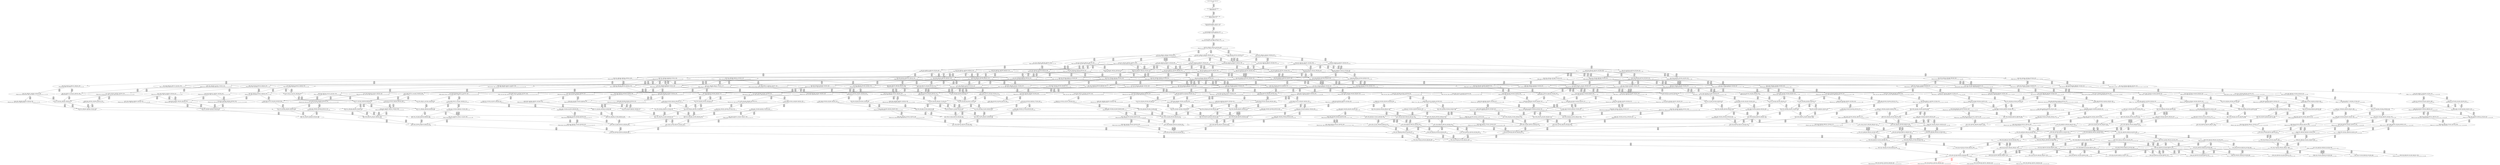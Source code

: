 digraph {
	S0[label="S0: [0, 0] [0, 0] [0, 0] [0, 0] \n{}{}"];
	S1[label="S1: [0, 0] [0, 0] [0, 0] [39, 49] \n{T0J0:39-49}{1}"];
	S2[label="S2: [39, 39] [39, 39] [39, 49] [92, 116] \n{T0J1:92-116}{1, 2}"];
	S3[label="S3: [39, 39] [39, 49] [92, 116] [113, 142] \n{T0J1:92-116, T0J2:113-142}{1, 2, 3}"];
	S4[label="S4: [39, 49] [53, 67] [92, 116] [113, 142] \n{T0J1:92-116, T0J2:113-142, T0J8:53-67}{1, 2, 3, 9}"];
	S5[label="S5: [53, 67] [92, 116] [107, 135] [113, 142] \n{T0J1:92-116, T0J2:113-142, T0J9:107-135}{1, 2, 3, 9, 10}"];
	S6[label="S6: [92, 116] [107, 135] [113, 142] [116, 146] \n{T0J1:92-116, T0J2:113-142, T0J9:107-135, T0J14:116-146}{1, 2, 3, 9, 10, 15}"];
	S7[label="S7: [113, 116] [113, 135] [116, 146] [148, 160] \n{T0J3:148-160, T0J14:116-146}{1, 2, 3, 4, 9, 10, 15}"];
	S8[label="S8: [107, 116] [113, 142] [116, 146] [132, 148] \n{T0J10:132-148, T0J14:116-146}{1, 2, 3, 9, 10, 11, 15}"];
	S9[label="S9: [116, 116] [116, 134] [116, 135] [130, 142] \n{T0J15:130-134}{1, 2, 3, 9, 10, 15, 16}"];
	S10[label="S10: [107, 135] [113, 142] [116, 146] [164, 207] \n{T0J14:116-146, T0J19:164-207}{1, 2, 3, 9, 10, 15, 20}"];
	S11[label="S11: [113, 135] [116, 146] [148, 160] [154, 168] \n{T0J3:148-160, T0J7:154-168, T0J14:116-146}{1, 2, 3, 4, 8, 9, 10, 15}"];
	S12[label="S12: [113, 142] [116, 146] [132, 148] [148, 160] \n{T0J3:148-160, T0J10:132-148, T0J14:116-146}{1, 2, 3, 4, 9, 10, 11, 15}"];
	S13[label="S13: [116, 134] [116, 135] [130, 142] [148, 160] \n{T0J3:148-160, T0J15:130-134}{1, 2, 3, 4, 9, 10, 15, 16}"];
	S14[label="S14: [113, 142] [116, 146] [148, 179] [164, 207] \n{T0J3:148-179, T0J19:164-207}{1, 2, 3, 4, 9, 10, 15, 20}"];
	S15[label="S15: [113, 142] [116, 146] [132, 148] [181, 209] \n{T0J10:132-148, T0J11:181-209, T0J14:116-146}{1, 2, 3, 9, 10, 11, 12, 15}"];
	S16[label="S16: [116, 134] [116, 135] [130, 142] [132, 148] \n{T0J10:132-148, T0J15:130-134}{1, 2, 3, 9, 10, 11, 15, 16}"];
	S17[label="S17: [113, 142] [116, 146] [132, 167] [164, 207] \n{T0J10:132-167, T0J19:164-207}{1, 2, 3, 9, 10, 11, 15, 20}"];
	S18[label="S18: [116, 134] [116, 135] [130, 142] [180, 196] \n{T0J15:130-134, T0J16:180-196}{1, 2, 3, 9, 10, 15, 16, 17}"];
	S19[label="S19: [116, 134] [116, 142] [130, 152] [164, 207] \n{T0J15:130-152, T0J19:164-207}{1, 2, 3, 9, 10, 15, 16, 20}"];
	S20[label="S20: [116, 146] [132, 160] [148, 167] [154, 194] \n{T0J3:148-160, T0J7:154-194}{1, 2, 3, 4, 8, 9, 10, 11, 15}"];
	S21[label="S21: [116, 135] [130, 152] [148, 160] [154, 186] \n{T0J3:148-160, T0J7:154-186}{1, 2, 3, 4, 8, 9, 10, 15, 16}"];
	S22[label="S22: [116, 146] [148, 179] [154, 194] [164, 225] \n{T0J3:148-179, T0J7:154-194, T0J19:164-225}{1, 2, 3, 4, 8, 9, 10, 15, 20}"];
	S23[label="S23: [116, 146] [132, 148] [148, 186] [181, 234] \n{T0J3:148-186, T0J11:181-234}{1, 2, 3, 4, 9, 10, 11, 12, 15}"];
	S24[label="S24: [116, 135] [130, 148] [132, 160] [148, 178] \n{T0J3:148-178}{1, 2, 3, 4, 9, 10, 11, 15, 16}"];
	S25[label="S25: [116, 146] [132, 173] [148, 186] [164, 225] \n{T0J3:148-186, T0J19:164-225}{1, 2, 3, 4, 9, 10, 11, 15, 20}"];
	S26[label="S26: [116, 135] [130, 142] [148, 178] [180, 214] \n{T0J3:148-178, T0J16:180-214}{1, 2, 3, 4, 9, 10, 15, 16, 17}"];
	S27[label="S27: [116, 146] [130, 152] [148, 179] [164, 225] \n{T0J3:148-179, T0J19:164-225}{1, 2, 3, 4, 9, 10, 15, 16, 20}"];
	S28[label="S28: [116, 146] [132, 148] [169, 209] [181, 212] \n{T0J11:181-209, T0J12:169-212}{1, 2, 3, 9, 10, 11, 12, 13, 15}"];
	S29[label="S29: [116, 135] [130, 148] [132, 152] [181, 227] \n{T0J11:181-227}{1, 2, 3, 9, 10, 11, 12, 15, 16}"];
	S30[label="S30: [116, 146] [132, 167] [164, 209] [185, 234] \n{T0J11:181-234, T0J19:164-225}{1, 2, 3, 9, 10, 11, 12, 15, 20}"];
	S31[label="S31: [116, 135] [130, 142] [132, 166] [180, 214] \n{T0J16:180-214}{1, 2, 3, 9, 10, 11, 15, 16, 17}"];
	S32[label="S32: [116, 146] [130, 152] [132, 167] [164, 225] \n{T0J19:164-225}{1, 2, 3, 9, 10, 11, 15, 16, 20}"];
	S33[label="S33: [116, 135] [130, 142] [142, 167] [180, 196] \n{T0J16:180-196, T0J17:142-167}{1, 2, 3, 9, 10, 15, 16, 17, 18}"];
	S34[label="S34: [116, 142] [130, 152] [164, 207] [180, 225] \n{T0J16:180-214, T0J19:164-225}{1, 2, 3, 9, 10, 15, 16, 17, 20}"];
	S35[label="S35: [132, 160] [148, 186] [154, 198] [181, 239] \n{T0J3:148-186, T0J7:154-198, T0J11:181-239}{1, 2, 3, 4, 8, 9, 10, 11, 12, 15}"];
	S36[label="S36: [130, 152] [132, 160] [148, 178] [154, 194] \n{T0J3:148-178, T0J7:154-194}{1, 2, 3, 4, 8, 9, 10, 11, 15, 16}"];
	S37[label="S37: [132, 178] [148, 186] [154, 198] [164, 225] \n{T0J3:148-186, T0J7:154-198, T0J19:164-225}{1, 2, 3, 4, 8, 9, 10, 11, 15, 20}"];
	S38[label="S38: [130, 152] [148, 178] [154, 187] [180, 214] \n{T0J3:148-178, T0J7:154-187, T0J16:180-214}{1, 2, 3, 4, 8, 9, 10, 15, 16, 17}"];
	S39[label="S39: [130, 152] [148, 179] [154, 198] [164, 225] \n{T0J3:148-179, T0J7:154-198, T0J19:164-225}{1, 2, 3, 4, 8, 9, 10, 15, 16, 20}"];
	S40[label="S40: [132, 148] [148, 190] [169, 212] [181, 234] \n{T0J3:148-190, T0J11:181-234, T0J12:169-212}{1, 2, 3, 4, 9, 10, 11, 12, 13, 15}"];
	S41[label="S41: [130, 148] [132, 160] [148, 186] [181, 234] \n{T0J3:148-186, T0J11:181-234}{1, 2, 3, 4, 9, 10, 11, 12, 15, 16}"];
	S42[label="S42: [132, 173] [148, 190] [164, 225] [185, 234] \n{T0J3:148-190, T0J11:181-234, T0J19:164-225}{1, 2, 3, 4, 9, 10, 11, 12, 15, 20}"];
	S43[label="S43: [130, 148] [132, 167] [148, 179] [180, 214] \n{T0J3:148-179, T0J16:180-214}{1, 2, 3, 4, 9, 10, 11, 15, 16, 17}"];
	S44[label="S44: [130, 152] [132, 173] [148, 190] [164, 225] \n{T0J3:148-190, T0J19:164-225}{1, 2, 3, 4, 9, 10, 11, 15, 16, 20}"];
	S45[label="S45: [130, 142] [142, 167] [148, 179] [180, 214] \n{T0J3:148-179, T0J16:180-214, T0J17:142-167}{1, 2, 3, 4, 9, 10, 15, 16, 17, 18}"];
	S46[label="S46: [130, 152] [148, 186] [164, 214] [180, 225] \n{T0J3:148-186, T0J16:180-214, T0J19:164-225}{1, 2, 3, 4, 9, 10, 15, 16, 17, 20}"];
	S47[label="S47: [132, 148] [169, 209] [171, 210] [181, 212] \n{T0J11:181-209, T0J12:169-212, T0J13:171-210}{1, 2, 3, 9, 10, 11, 12, 13, 14, 15}"];
	S48[label="S48: [130, 148] [132, 152] [169, 209] [181, 227] \n{T0J11:181-227, T0J12:169-212}{1, 2, 3, 9, 10, 11, 12, 13, 15, 16}"];
	S49[label="S49: [132, 167] [164, 209] [172, 212] [185, 234] \n{T0J11:181-234, T0J12:169-212, T0J19:164-225}{1, 2, 3, 9, 10, 11, 12, 13, 15, 20}"];
	S50[label="S50: [130, 148] [132, 166] [180, 214] [181, 228] \n{T0J11:181-228, T0J16:180-214}{1, 2, 3, 9, 10, 11, 12, 15, 16, 17}"];
	S51[label="S51: [130, 152] [132, 167] [164, 225] [185, 234] \n{T0J11:181-234, T0J19:164-225}{1, 2, 3, 9, 10, 11, 12, 15, 16, 20}"];
	S52[label="S52: [130, 142] [132, 167] [142, 167] [180, 214] \n{T0J16:180-214, T0J17:142-167}{1, 2, 3, 9, 10, 11, 15, 16, 17, 18}"];
	S53[label="S53: [130, 152] [132, 173] [164, 214] [180, 225] \n{T0J16:180-214, T0J19:164-225}{1, 2, 3, 9, 10, 11, 15, 16, 17, 20}"];
	S54[label="S54: [130, 142] [142, 167] [168, 196] [180, 200] \n{T0J16:180-196, T0J17:142-167, T0J18:168-200}{1, 2, 3, 9, 10, 15, 16, 17, 18, 19}"];
	S55[label="S55: [130, 152] [142, 167] [164, 207] [180, 225] \n{T0J16:180-214, T0J17:142-167, T0J19:164-225}{1, 2, 3, 9, 10, 15, 16, 17, 18, 20}"];
	S56[label="S56: [148, 160] [154, 198] [181, 228] [202, 239] \n{T0J4:202-228, T0J11:181-239}{1, 2, 3, 4, 5, 8, 9, 10, 11, 12, 15}"];
	S57[label="S57: [148, 190] [154, 200] [173, 231] [181, 239] \n{T0J11:181-239, T0J12:169-231}{1, 2, 3, 4, 8, 9, 10, 11, 12, 13, 15}"];
	S58[label="S58: [132, 160] [148, 186] [154, 200] [181, 245] \n{T0J7:154-200, T0J11:181-245}{1, 2, 3, 4, 8, 9, 10, 11, 12, 15, 16}"];
	S59[label="S59: [148, 190] [154, 225] [164, 225] [185, 271] \n{T0J11:181-271}{1, 2, 3, 4, 8, 9, 10, 11, 12, 15, 20}"];
	S60[label="S60: [148, 152] [148, 160] [154, 194] [202, 220] \n{T0J4:202-220, T0J7:154-194}{1, 2, 3, 4, 5, 8, 9, 10, 11, 15, 16}"];
	S61[label="S61: [132, 178] [148, 184] [154, 200] [180, 214] \n{T0J7:154-200, T0J16:180-214}{1, 2, 3, 4, 8, 9, 10, 11, 15, 16, 17}"];
	S62[label="S62: [132, 179] [148, 190] [154, 204] [164, 225] \n{T0J7:154-204, T0J19:164-225}{1, 2, 3, 4, 8, 9, 10, 11, 15, 16, 20}"];
	S63[label="S63: [148, 178] [154, 198] [164, 225] [202, 246] \n{T0J4:202-246}{1, 2, 3, 4, 5, 8, 9, 10, 11, 15, 20}"];
	S64[label="S64: [148, 152] [154, 187] [180, 214] [202, 220] \n{T0J4:202-220, T0J7:154-187, T0J16:180-214}{1, 2, 3, 4, 5, 8, 9, 10, 15, 16, 17}"];
	S65[label="S65: [142, 167] [148, 179] [156, 194] [180, 214] \n{T0J3:148-179, T0J7:154-194, T0J16:180-214, T0J17:142-167}{1, 2, 3, 4, 8, 9, 10, 15, 16, 17, 18}"];
	S66[label="S66: [148, 186] [154, 204] [164, 214] [180, 225] \n{T0J7:154-204, T0J16:180-214, T0J19:164-225}{1, 2, 3, 4, 8, 9, 10, 15, 16, 17, 20}"];
	S67[label="S67: [148, 152] [154, 198] [164, 220] [202, 225] \n{T0J4:202-220, T0J7:154-198, T0J19:164-225}{1, 2, 3, 4, 5, 8, 9, 10, 15, 16, 20}"];
	S68[label="S68: [148, 148] [169, 212] [181, 216] [202, 234] \n{T0J4:202-216, T0J11:181-234, T0J12:169-212}{1, 2, 3, 4, 5, 9, 10, 11, 12, 13, 15}"];
	S69[label="S69: [148, 192] [169, 210] [171, 212] [181, 234] \n{T0J3:148-192, T0J11:181-234, T0J12:169-212, T0J13:171-210}{1, 2, 3, 4, 9, 10, 11, 12, 13, 14, 15}"];
	S70[label="S70: [132, 160] [148, 192] [169, 212] [181, 234] \n{T0J3:148-192, T0J11:181-234, T0J12:169-212}{1, 2, 3, 4, 9, 10, 11, 12, 13, 15, 16}"];
	S71[label="S71: [148, 209] [164, 212] [172, 225] [185, 234] \n{T0J3:148-211, T0J11:181-234, T0J12:169-212}{1, 2, 3, 4, 9, 10, 11, 12, 13, 15, 20}"];
	S72[label="S72: [148, 148] [148, 160] [181, 216] [202, 234] \n{T0J4:202-216, T0J11:181-234}{1, 2, 3, 4, 5, 9, 10, 11, 12, 15, 16}"];
	S73[label="S73: [132, 167] [148, 192] [180, 214] [181, 234] \n{T0J3:148-192, T0J11:181-234, T0J16:180-214}{1, 2, 3, 4, 9, 10, 11, 12, 15, 16, 17}"];
	S74[label="S74: [132, 173] [148, 196] [164, 225] [185, 234] \n{T0J3:148-196, T0J11:181-234, T0J19:164-225}{1, 2, 3, 4, 9, 10, 11, 12, 15, 16, 20}"];
	S75[label="S75: [148, 173] [164, 225] [185, 234] [202, 241] \n{T0J4:202-241, T0J11:181-234}{1, 2, 3, 4, 5, 9, 10, 11, 12, 15, 20}"];
	S76[label="S76: [148, 148] [148, 167] [180, 214] [202, 216] \n{T0J4:202-216, T0J16:180-214}{1, 2, 3, 4, 5, 9, 10, 11, 15, 16, 17}"];
	S77[label="S77: [132, 167] [142, 173] [155, 186] [180, 214] \n{T0J3:148-186, T0J16:180-214, T0J17:142-167}{1, 2, 3, 4, 9, 10, 11, 15, 16, 17, 18}"];
	S78[label="S78: [132, 173] [148, 196] [164, 214] [180, 225] \n{T0J3:148-196, T0J16:180-214, T0J19:164-225}{1, 2, 3, 4, 9, 10, 11, 15, 16, 17, 20}"];
	S79[label="S79: [148, 152] [148, 173] [164, 220] [202, 225] \n{T0J4:202-220, T0J19:164-225}{1, 2, 3, 4, 5, 9, 10, 11, 15, 16, 20}"];
	S80[label="S80: [142, 167] [148, 186] [168, 200] [180, 214] \n{T0J3:148-186, T0J16:180-214, T0J17:142-167, T0J18:168-200}{1, 2, 3, 4, 9, 10, 15, 16, 17, 18, 19}"];
	S81[label="S81: [142, 167] [148, 196] [164, 214] [180, 225] \n{T0J3:148-196, T0J16:180-214, T0J19:164-225}{1, 2, 3, 4, 9, 10, 15, 16, 17, 18, 20}"];
	S82[label="S82: [148, 152] [164, 214] [180, 220] [202, 225] \n{T0J4:202-220, T0J16:180-214, T0J19:164-225}{1, 2, 3, 4, 5, 9, 10, 15, 16, 17, 20}"];
	S83[label="S83: [132, 159] [169, 209] [171, 210] [181, 227] \n{T0J11:181-227, T0J12:169-212, T0J13:171-210}{1, 2, 3, 9, 10, 11, 12, 13, 14, 15, 16}"];
	S84[label="S84: [164, 209] [171, 210] [181, 212] [187, 234] \n{T0J11:181-234, T0J12:169-212, T0J13:171-210, T0J19:164-232}{1, 2, 3, 9, 10, 11, 12, 13, 14, 15, 20}"];
	S85[label="S85: [132, 166] [169, 212] [181, 214] [186, 228] \n{T0J11:181-228, T0J12:169-212, T0J16:180-214}{1, 2, 3, 9, 10, 11, 12, 13, 15, 16, 17}"];
	S86[label="S86: [132, 167] [164, 212] [172, 225] [185, 234] \n{T0J11:181-234, T0J12:169-212, T0J19:164-225}{1, 2, 3, 9, 10, 11, 12, 13, 15, 16, 20}"];
	S87[label="S87: [132, 167] [142, 167] [180, 214] [181, 234] \n{T0J11:181-234, T0J16:180-214, T0J17:142-167}{1, 2, 3, 9, 10, 11, 12, 15, 16, 17, 18}"];
	S88[label="S88: [132, 173] [164, 214] [180, 225] [194, 234] \n{T0J11:181-234, T0J16:180-214, T0J19:164-225}{1, 2, 3, 9, 10, 11, 12, 15, 16, 17, 20}"];
	S89[label="S89: [132, 167] [142, 173] [168, 200] [180, 214] \n{T0J16:180-214, T0J17:142-167, T0J18:168-200}{1, 2, 3, 9, 10, 11, 15, 16, 17, 18, 19}"];
	S90[label="S90: [132, 167] [142, 173] [164, 214] [180, 225] \n{T0J16:180-214, T0J17:142-167, T0J19:164-225}{1, 2, 3, 9, 10, 11, 15, 16, 17, 18, 20}"];
	S91[label="S91: [142, 167] [164, 200] [180, 207] [182, 225] \n{T0J16:180-214, T0J17:142-167, T0J18:168-200, T0J19:164-225}{1, 2, 3, 9, 10, 15, 16, 17, 18, 19, 20}"];
	S92[label="S92: [154, 198] [181, 228] [202, 230] [204, 239] \n{T0J4:202-228, T0J5:204-230, T0J11:181-239}{1, 2, 3, 4, 5, 6, 8, 9, 10, 11, 12, 15}"];
	S93[label="S93: [154, 200] [173, 231] [181, 239] [202, 258] \n{T0J4:202-258}{1, 2, 3, 4, 5, 8, 9, 10, 11, 12, 13, 15}"];
	S94[label="S94: [154, 210] [171, 231] [181, 239] [189, 259] \n{}{1, 2, 3, 4, 8, 9, 10, 11, 12, 13, 14, 15}"];
	S95[label="S95: [148, 186] [154, 200] [181, 228] [202, 245] \n{T0J4:202-228, T0J11:181-245}{1, 2, 3, 4, 5, 8, 9, 10, 11, 12, 15, 16}"];
	S96[label="S96: [148, 192] [154, 212] [173, 231] [181, 245] \n{T0J11:181-245, T0J12:169-231}{1, 2, 3, 4, 8, 9, 10, 11, 12, 13, 15, 16}"];
	S97[label="S97: [148, 192] [154, 214] [180, 219] [181, 271] \n{T0J11:181-271, T0J16:180-214}{1, 2, 3, 4, 8, 9, 10, 11, 12, 15, 16, 17}"];
	S98[label="S98: [148, 196] [154, 225] [164, 225] [185, 272] \n{T0J11:181-272}{1, 2, 3, 4, 8, 9, 10, 11, 12, 15, 16, 20}"];
	S99[label="S99: [154, 225] [164, 225] [185, 258] [202, 271] \n{T0J4:202-258}{1, 2, 3, 4, 5, 8, 9, 10, 11, 12, 15, 20}"];
	S100[label="S100: [154, 225] [164, 225] [185, 261] [189, 271] \n{}{1, 2, 3, 4, 8, 9, 10, 11, 12, 13, 15, 20}"];
	S101[label="S101: [148, 160] [154, 194] [202, 220] [204, 222] \n{T0J4:202-220, T0J5:204-222, T0J7:154-194}{1, 2, 3, 4, 5, 6, 8, 9, 10, 11, 15, 16}"];
	S102[label="S102: [148, 184] [154, 200] [180, 214] [202, 246] \n{T0J4:202-246, T0J16:180-214}{1, 2, 3, 4, 5, 8, 9, 10, 11, 15, 16, 17}"];
	S103[label="S103: [142, 179] [154, 194] [158, 214] [180, 219] \n{T0J16:180-214}{1, 2, 3, 4, 8, 9, 10, 11, 15, 16, 17, 18}"];
	S104[label="S104: [148, 204] [154, 214] [164, 225] [180, 225] \n{}{1, 2, 3, 4, 8, 9, 10, 11, 15, 16, 17, 20}"];
	S105[label="S105: [148, 190] [154, 204] [164, 225] [202, 247] \n{T0J4:202-247}{1, 2, 3, 4, 5, 8, 9, 10, 11, 15, 16, 20}"];
	S106[label="S106: [154, 198] [164, 225] [202, 246] [204, 248] \n{T0J4:202-246, T0J5:204-248}{1, 2, 3, 4, 5, 6, 8, 9, 10, 11, 15, 20}"];
	S107[label="S107: [154, 187] [180, 214] [202, 220] [204, 222] \n{T0J4:202-220, T0J5:204-222, T0J7:154-187, T0J16:180-214}{1, 2, 3, 4, 5, 6, 8, 9, 10, 15, 16, 17}"];
	S108[label="S108: [148, 167] [156, 194] [180, 214] [202, 235] \n{T0J4:202-235, T0J16:180-214}{1, 2, 3, 4, 5, 8, 9, 10, 15, 16, 17, 18}"];
	S109[label="S109: [154, 204] [164, 214] [180, 225] [202, 254] \n{T0J4:202-254}{1, 2, 3, 4, 5, 8, 9, 10, 15, 16, 17, 20}"];
	S110[label="S110: [154, 198] [164, 220] [202, 222] [204, 225] \n{T0J4:202-220, T0J5:204-222, T0J7:154-198, T0J19:164-225}{1, 2, 3, 4, 5, 6, 8, 9, 10, 15, 16, 20}"];
	S111[label="S111: [169, 212] [181, 216] [202, 218] [204, 234] \n{T0J4:202-216, T0J5:204-218, T0J11:181-234, T0J12:169-212}{1, 2, 3, 4, 5, 6, 9, 10, 11, 12, 13, 15}"];
	S112[label="S112: [169, 210] [171, 212] [181, 234] [202, 260] \n{T0J4:202-260}{1, 2, 3, 4, 5, 9, 10, 11, 12, 13, 14, 15}"];
	S113[label="S113: [148, 160] [169, 212] [181, 228] [202, 234] \n{T0J4:202-228, T0J11:181-234, T0J12:169-212}{1, 2, 3, 4, 5, 9, 10, 11, 12, 13, 15, 16}"];
	S114[label="S114: [148, 203] [169, 210] [171, 212] [181, 234] \n{T0J3:148-203, T0J11:181-234, T0J12:169-212, T0J13:171-210}{1, 2, 3, 4, 9, 10, 11, 12, 13, 14, 15, 16}"];
	S115[label="S115: [148, 210] [169, 212] [181, 214] [186, 234] \n{T0J3:148-210, T0J11:181-234, T0J12:169-212, T0J16:180-214}{1, 2, 3, 4, 9, 10, 11, 12, 13, 15, 16, 17}"];
	S116[label="S116: [148, 211] [164, 212] [172, 225] [185, 234] \n{T0J3:148-211, T0J11:181-234, T0J12:169-212}{1, 2, 3, 4, 9, 10, 11, 12, 13, 15, 16, 20}"];
	S117[label="S117: [164, 212] [172, 225] [185, 234] [202, 277] \n{T0J4:202-277}{1, 2, 3, 4, 5, 9, 10, 11, 12, 13, 15, 20}"];
	S118[label="S118: [148, 160] [181, 216] [202, 218] [204, 234] \n{T0J4:202-216, T0J5:204-218, T0J11:181-234}{1, 2, 3, 4, 5, 6, 9, 10, 11, 12, 15, 16}"];
	S119[label="S119: [148, 167] [180, 214] [181, 234] [202, 235] \n{T0J4:202-235, T0J11:181-234, T0J16:180-214}{1, 2, 3, 4, 5, 9, 10, 11, 12, 15, 16, 17}"];
	S120[label="S120: [142, 173] [155, 211] [180, 214] [181, 234] \n{T0J3:148-211, T0J11:181-234, T0J16:180-214}{1, 2, 3, 4, 9, 10, 11, 12, 15, 16, 17, 18}"];
	S121[label="S121: [148, 214] [164, 217] [180, 225] [194, 234] \n{T0J3:148-217, T0J11:181-234, T0J16:180-214}{1, 2, 3, 4, 9, 10, 11, 12, 15, 16, 17, 20}"];
	S122[label="S122: [148, 173] [164, 225] [185, 234] [202, 241] \n{T0J4:202-241, T0J11:181-234}{1, 2, 3, 4, 5, 9, 10, 11, 12, 15, 16, 20}"];
	S123[label="S123: [164, 225] [185, 234] [202, 241] [204, 243] \n{T0J4:202-241, T0J5:204-243, T0J11:181-234}{1, 2, 3, 4, 5, 6, 9, 10, 11, 12, 15, 20}"];
	S124[label="S124: [148, 167] [180, 214] [202, 216] [204, 218] \n{T0J4:202-216, T0J5:204-218, T0J16:180-214}{1, 2, 3, 4, 5, 6, 9, 10, 11, 15, 16, 17}"];
	S125[label="S125: [148, 167] [155, 173] [180, 214] [202, 235] \n{T0J4:202-235, T0J16:180-214}{1, 2, 3, 4, 5, 9, 10, 11, 15, 16, 17, 18}"];
	S126[label="S126: [142, 173] [155, 200] [168, 211] [180, 214] \n{T0J3:148-211, T0J16:180-214, T0J18:168-200}{1, 2, 3, 4, 9, 10, 11, 15, 16, 17, 18, 19}"];
	S127[label="S127: [142, 173] [155, 211] [164, 214] [180, 225] \n{T0J3:148-211, T0J16:180-214}{1, 2, 3, 4, 9, 10, 11, 15, 16, 17, 18, 20}"];
	S128[label="S128: [148, 173] [164, 214] [180, 225] [202, 241] \n{T0J4:202-241, T0J16:180-214}{1, 2, 3, 4, 5, 9, 10, 11, 15, 16, 17, 20}"];
	S129[label="S129: [148, 173] [164, 220] [202, 222] [204, 225] \n{T0J4:202-220, T0J5:204-222, T0J19:164-225}{1, 2, 3, 4, 5, 6, 9, 10, 11, 15, 16, 20}"];
	S130[label="S130: [148, 167] [168, 200] [180, 214] [202, 235] \n{T0J4:202-235, T0J16:180-214, T0J18:168-200}{1, 2, 3, 4, 5, 9, 10, 15, 16, 17, 18, 19}"];
	S131[label="S131: [148, 186] [168, 200] [180, 214] [183, 219] \n{T0J7:183-219, T0J16:180-214, T0J18:168-200}{1, 2, 3, 4, 8, 9, 10, 15, 16, 17, 18, 19}"];
	S132[label="S132: [148, 167] [164, 214] [180, 225] [202, 235] \n{T0J4:202-235, T0J16:180-214}{1, 2, 3, 4, 5, 9, 10, 15, 16, 17, 18, 20}"];
	S133[label="S133: [148, 196] [164, 214] [180, 219] [183, 225] \n{T0J7:183-219, T0J16:180-214}{1, 2, 3, 4, 8, 9, 10, 15, 16, 17, 18, 20}"];
	S134[label="S134: [164, 214] [180, 220] [202, 222] [204, 225] \n{T0J4:202-220, T0J5:204-222, T0J16:180-214, T0J19:164-225}{1, 2, 3, 4, 5, 6, 9, 10, 15, 16, 17, 20}"];
	S135[label="S135: [169, 210] [171, 212] [181, 221] [187, 228] \n{T0J11:181-228, T0J12:169-212, T0J13:171-210, T0J16:180-221}{1, 2, 3, 9, 10, 11, 12, 13, 14, 15, 16, 17}"];
	S136[label="S136: [164, 210] [171, 212] [181, 227] [187, 234] \n{T0J11:181-234, T0J12:169-212, T0J13:171-210, T0J19:164-232}{1, 2, 3, 9, 10, 11, 12, 13, 14, 15, 16, 20}"];
	S137[label="S137: [171, 210] [181, 212] [187, 234] [199, 253] \n{T0J3:199-253}{1, 2, 3, 4, 9, 10, 11, 12, 13, 14, 15, 20}"];
	S138[label="S138: [142, 167] [169, 212] [181, 214] [186, 234] \n{T0J11:181-234, T0J12:169-212, T0J16:180-214, T0J17:142-167}{1, 2, 3, 9, 10, 11, 12, 13, 15, 16, 17, 18}"];
	S139[label="S139: [164, 212] [172, 214] [185, 225] [194, 234] \n{T0J11:181-234, T0J12:169-212, T0J16:180-214, T0J19:164-225}{1, 2, 3, 9, 10, 11, 12, 13, 15, 16, 17, 20}"];
	S140[label="S140: [142, 173] [168, 200] [180, 214] [184, 234] \n{T0J11:181-234, T0J16:180-214, T0J17:142-167, T0J18:168-200}{1, 2, 3, 9, 10, 11, 12, 15, 16, 17, 18, 19}"];
	S141[label="S141: [142, 173] [164, 214] [180, 225] [194, 234] \n{T0J11:181-234, T0J16:180-214, T0J17:142-167, T0J19:164-225}{1, 2, 3, 9, 10, 11, 12, 15, 16, 17, 18, 20}"];
	S142[label="S142: [142, 173] [164, 200] [180, 214] [184, 225] \n{T0J16:180-214, T0J17:142-167, T0J18:168-200, T0J19:164-225}{1, 2, 3, 9, 10, 11, 15, 16, 17, 18, 19, 20}"];
	S143[label="S143: [164, 200] [177, 207] [180, 211] [182, 225] \n{T0J3:177-211, T0J16:180-214, T0J18:168-200}{1, 2, 3, 4, 9, 10, 15, 16, 17, 18, 19, 20}"];
	S144[label="S144: [181, 228] [200, 230] [202, 239] [204, 256] \n{T0J4:202-228, T0J5:204-230, T0J6:200-256}{1, 2, 3, 4, 5, 6, 7, 8, 9, 10, 11, 12, 15}"];
	S145[label="S145: [173, 231] [181, 239] [202, 258] [210, 270] \n{}{1, 2, 3, 4, 5, 6, 8, 9, 10, 11, 12, 13, 15}"];
	S146[label="S146: [171, 231] [181, 239] [189, 260] [208, 278] \n{}{1, 2, 3, 4, 5, 8, 9, 10, 11, 12, 13, 14, 15}"];
	S147[label="S147: [154, 228] [171, 231] [181, 245] [189, 261] \n{}{1, 2, 3, 4, 8, 9, 10, 11, 12, 13, 14, 15, 16}"];
	S148[label="S148: [154, 212] [181, 228] [202, 245] [204, 256] \n{T0J4:202-228, T0J5:204-256}{1, 2, 3, 4, 5, 6, 8, 9, 10, 11, 12, 15, 16}"];
	S149[label="S149: [154, 212] [173, 231] [181, 245] [202, 260] \n{T0J4:202-260}{1, 2, 3, 4, 5, 8, 9, 10, 11, 12, 13, 15, 16}"];
	S150[label="S150: [154, 214] [180, 219] [181, 260] [202, 277] \n{T0J4:202-260}{1, 2, 3, 4, 5, 8, 9, 10, 11, 12, 15, 16, 17}"];
	S151[label="S151: [154, 214] [180, 219] [181, 263] [189, 271] \n{}{1, 2, 3, 4, 8, 9, 10, 11, 12, 13, 15, 16, 17}"];
	S152[label="S152: [154, 225] [164, 225] [185, 264] [202, 283] \n{T0J4:202-264}{1, 2, 3, 4, 5, 8, 9, 10, 11, 12, 15, 16, 20}"];
	S153[label="S153: [154, 225] [164, 225] [185, 267] [189, 272] \n{}{1, 2, 3, 4, 8, 9, 10, 11, 12, 13, 15, 16, 20}"];
	S154[label="S154: [164, 234] [185, 258] [202, 271] [205, 295] \n{}{1, 2, 3, 4, 5, 6, 8, 9, 10, 11, 12, 15, 20}"];
	S155[label="S155: [164, 225] [185, 261] [189, 271] [205, 296] \n{}{1, 2, 3, 4, 5, 8, 9, 10, 11, 12, 13, 15, 20}"];
	S156[label="S156: [164, 225] [185, 261] [189, 271] [209, 294] \n{}{1, 2, 3, 4, 8, 9, 10, 11, 12, 13, 14, 15, 20}"];
	S157[label="S157: [154, 194] [194, 218] [202, 220] [204, 222] \n{T0J4:202-220, T0J5:204-222, T0J6:194-218}{1, 2, 3, 4, 5, 6, 7, 8, 9, 10, 11, 15, 16}"];
	S158[label="S158: [154, 214] [180, 219] [202, 246] [204, 254] \n{T0J4:202-246, T0J5:204-254}{1, 2, 3, 4, 5, 6, 8, 9, 10, 11, 15, 16, 17}"];
	S159[label="S159: [154, 194] [158, 214] [180, 219] [202, 247] \n{T0J4:202-247, T0J16:180-214}{1, 2, 3, 4, 5, 8, 9, 10, 11, 15, 16, 17, 18}"];
	S160[label="S160: [154, 211] [158, 214] [180, 225] [183, 272] \n{T0J11:181-272, T0J16:180-214}{1, 2, 3, 4, 8, 9, 10, 11, 12, 15, 16, 17, 18}"];
	S161[label="S161: [154, 214] [164, 225] [180, 236] [202, 272] \n{}{1, 2, 3, 4, 5, 8, 9, 10, 11, 15, 16, 17, 20}"];
	S162[label="S162: [154, 217] [164, 225] [180, 234] [194, 297] \n{}{1, 2, 3, 4, 8, 9, 10, 11, 12, 15, 16, 17, 20}"];
	S163[label="S163: [154, 220] [164, 225] [202, 247] [204, 260] \n{T0J4:202-247, T0J5:204-260}{1, 2, 3, 4, 5, 6, 8, 9, 10, 11, 15, 16, 20}"];
	S164[label="S164: [164, 225] [200, 246] [202, 248] [204, 256] \n{T0J4:202-246, T0J5:204-248, T0J6:200-256}{1, 2, 3, 4, 5, 6, 7, 8, 9, 10, 11, 15, 20}"];
	S165[label="S165: [180, 214] [200, 220] [202, 222] [204, 245] \n{T0J4:202-220, T0J5:204-222, T0J6:200-245}{1, 2, 3, 4, 5, 6, 7, 8, 9, 10, 15, 16, 17}"];
	S166[label="S166: [156, 194] [180, 214] [202, 235] [204, 237] \n{T0J4:202-235, T0J5:204-237, T0J16:180-214}{1, 2, 3, 4, 5, 6, 8, 9, 10, 15, 16, 17, 18}"];
	S167[label="S167: [164, 220] [180, 225] [202, 254] [205, 274] \n{}{1, 2, 3, 4, 5, 6, 8, 9, 10, 15, 16, 17, 20}"];
	S168[label="S168: [164, 220] [200, 222] [202, 225] [204, 256] \n{T0J4:202-220, T0J5:204-222, T0J6:200-256}{1, 2, 3, 4, 5, 6, 7, 8, 9, 10, 15, 16, 20}"];
	S169[label="S169: [181, 216] [202, 218] [204, 234] [215, 270] \n{T0J6:215-270}{1, 2, 3, 4, 5, 6, 7, 9, 10, 11, 12, 13, 15}"];
	S170[label="S170: [171, 212] [181, 234] [202, 260] [225, 280] \n{T0J5:225-280}{1, 2, 3, 4, 5, 6, 9, 10, 11, 12, 13, 14, 15}"];
	S171[label="S171: [169, 212] [181, 228] [202, 230] [204, 234] \n{T0J4:202-228, T0J5:204-230, T0J11:181-234, T0J12:169-212}{1, 2, 3, 4, 5, 6, 9, 10, 11, 12, 13, 15, 16}"];
	S172[label="S172: [169, 210] [171, 212] [181, 234] [202, 271] \n{T0J4:202-271}{1, 2, 3, 4, 5, 9, 10, 11, 12, 13, 14, 15, 16}"];
	S173[label="S173: [169, 212] [181, 214] [186, 234] [202, 278] \n{T0J4:202-278}{1, 2, 3, 4, 5, 9, 10, 11, 12, 13, 15, 16, 17}"];
	S174[label="S174: [164, 212] [172, 225] [185, 234] [202, 279] \n{T0J4:202-279}{1, 2, 3, 4, 5, 9, 10, 11, 12, 13, 15, 16, 20}"];
	S175[label="S175: [172, 225] [185, 234] [202, 277] [220, 282] \n{T0J5:220-282}{1, 2, 3, 4, 5, 6, 9, 10, 11, 12, 13, 15, 20}"];
	S176[label="S176: [181, 216] [194, 218] [202, 218] [204, 234] \n{T0J4:202-216, T0J5:204-218, T0J6:194-218, T0J11:181-234}{1, 2, 3, 4, 5, 6, 7, 9, 10, 11, 12, 15, 16}"];
	S177[label="S177: [180, 214] [181, 234] [202, 235] [204, 237] \n{T0J4:202-235, T0J5:204-237, T0J11:181-234, T0J16:180-214}{1, 2, 3, 4, 5, 6, 9, 10, 11, 12, 15, 16, 17}"];
	S178[label="S178: [155, 173] [180, 214] [181, 234] [202, 241] \n{T0J4:202-241, T0J11:181-234, T0J16:180-214}{1, 2, 3, 4, 5, 9, 10, 11, 12, 15, 16, 17, 18}"];
	S179[label="S179: [164, 214] [180, 225] [194, 234] [202, 282] \n{T0J4:202-282}{1, 2, 3, 4, 5, 9, 10, 11, 12, 15, 16, 17, 20}"];
	S180[label="S180: [164, 225] [185, 234] [202, 241] [204, 243] \n{T0J4:202-241, T0J5:204-243, T0J11:181-234}{1, 2, 3, 4, 5, 6, 9, 10, 11, 12, 15, 16, 20}"];
	S181[label="S181: [185, 234] [202, 241] [204, 243] [210, 283] \n{T0J6:210-283}{1, 2, 3, 4, 5, 6, 7, 9, 10, 11, 12, 15, 20}"];
	S182[label="S182: [180, 214] [194, 216] [202, 218] [204, 225] \n{T0J4:202-216, T0J5:204-218, T0J6:194-225, T0J16:180-214}{1, 2, 3, 4, 5, 6, 7, 9, 10, 11, 15, 16, 17}"];
	S183[label="S183: [155, 173] [180, 214] [202, 235] [204, 237] \n{T0J4:202-235, T0J5:204-237, T0J16:180-214}{1, 2, 3, 4, 5, 6, 9, 10, 11, 15, 16, 17, 18}"];
	S184[label="S184: [155, 173] [168, 200] [180, 214] [202, 241] \n{T0J4:202-241, T0J16:180-214}{1, 2, 3, 4, 5, 9, 10, 11, 15, 16, 17, 18, 19}"];
	S185[label="S185: [155, 200] [168, 214] [180, 218] [183, 225] \n{}{1, 2, 3, 4, 8, 9, 10, 11, 15, 16, 17, 18, 19}"];
	S186[label="S186: [155, 173] [164, 214] [180, 225] [202, 241] \n{T0J4:202-241, T0J16:180-214}{1, 2, 3, 4, 5, 9, 10, 11, 15, 16, 17, 18, 20}"];
	S187[label="S187: [155, 214] [164, 219] [180, 225] [183, 228] \n{}{1, 2, 3, 4, 8, 9, 10, 11, 15, 16, 17, 18, 20}"];
	S188[label="S188: [164, 214] [180, 225] [202, 241] [204, 243] \n{T0J4:202-241, T0J5:204-243, T0J16:180-214}{1, 2, 3, 4, 5, 6, 9, 10, 11, 15, 16, 17, 20}"];
	S189[label="S189: [164, 220] [194, 222] [202, 225] [204, 231] \n{T0J4:202-220, T0J5:204-222, T0J6:194-231}{1, 2, 3, 4, 5, 6, 7, 9, 10, 11, 15, 16, 20}"];
	S190[label="S190: [168, 200] [180, 214] [202, 235] [204, 237] \n{T0J4:202-235, T0J5:204-237, T0J16:180-214, T0J18:168-200}{1, 2, 3, 4, 5, 6, 9, 10, 15, 16, 17, 18, 19}"];
	S191[label="S191: [168, 200] [180, 214] [183, 219] [202, 254] \n{T0J4:202-254}{1, 2, 3, 4, 5, 8, 9, 10, 15, 16, 17, 18, 19}"];
	S192[label="S192: [164, 214] [180, 225] [202, 235] [204, 237] \n{T0J4:202-235, T0J5:204-237, T0J16:180-214}{1, 2, 3, 4, 5, 6, 9, 10, 15, 16, 17, 18, 20}"];
	S193[label="S193: [164, 214] [180, 219] [183, 225] [202, 264] \n{T0J4:202-264}{1, 2, 3, 4, 5, 8, 9, 10, 15, 16, 17, 18, 20}"];
	S194[label="S194: [180, 220] [202, 222] [204, 225] [210, 272] \n{T0J6:210-272}{1, 2, 3, 4, 5, 6, 7, 9, 10, 15, 16, 17, 20}"];
	S195[label="S195: [171, 212] [181, 221] [187, 228] [204, 254] \n{T0J3:204-254}{1, 2, 3, 4, 9, 10, 11, 12, 13, 14, 15, 16, 17}"];
	S196[label="S196: [171, 212] [181, 227] [187, 234] [199, 254] \n{T0J3:199-254}{1, 2, 3, 4, 9, 10, 11, 12, 13, 14, 15, 16, 20}"];
	S197[label="S197: [199, 210] [199, 212] [199, 234] [253, 278] \n{T0J4:253-278}{1, 2, 3, 4, 5, 9, 10, 11, 12, 13, 14, 15, 20}"];
	S198[label="S198: [169, 211] [177, 212] [181, 214] [186, 234] \n{T0J3:177-211, T0J11:181-234, T0J12:169-212, T0J16:180-214}{1, 2, 3, 4, 9, 10, 11, 12, 13, 15, 16, 17, 18}"];
	S199[label="S199: [172, 214] [185, 225] [194, 234] [199, 256] \n{T0J3:199-256}{1, 2, 3, 4, 9, 10, 11, 12, 13, 15, 16, 17, 20}"];
	S200[label="S200: [168, 200] [177, 214] [180, 217] [184, 234] \n{T0J3:177-217, T0J11:181-234, T0J16:180-214}{1, 2, 3, 4, 9, 10, 11, 12, 15, 16, 17, 18, 19}"];
	S201[label="S201: [164, 214] [177, 217] [180, 225] [194, 234] \n{T0J3:177-217, T0J11:181-234, T0J16:180-214}{1, 2, 3, 4, 9, 10, 11, 12, 15, 16, 17, 18, 20}"];
	S202[label="S202: [164, 200] [177, 214] [180, 217] [184, 225] \n{T0J3:177-217, T0J16:180-214}{1, 2, 3, 4, 9, 10, 11, 15, 16, 17, 18, 19, 20}"];
	S203[label="S203: [177, 200] [180, 207] [182, 225] [231, 268] \n{T0J4:231-268}{1, 2, 3, 4, 5, 9, 10, 15, 16, 17, 18, 19, 20}"];
	S204[label="S204: [177, 207] [180, 211] [182, 225] [205, 252] \n{T0J7:205-252}{1, 2, 3, 4, 8, 9, 10, 15, 16, 17, 18, 19, 20}"];
	S205[label="S205: [181, 239] [202, 258] [204, 270] [219, 299] \n{}{1, 2, 3, 4, 5, 6, 7, 8, 9, 10, 11, 12, 13, 15}"];
	S206[label="S206: [181, 239] [189, 260] [208, 278] [225, 301] \n{}{1, 2, 3, 4, 5, 6, 8, 9, 10, 11, 12, 13, 14, 15}"];
	S207[label="S207: [171, 239] [181, 249] [189, 262] [208, 296] \n{}{1, 2, 3, 4, 5, 8, 9, 10, 11, 12, 13, 14, 15, 16}"];
	S208[label="S208: [171, 231] [181, 263] [189, 271] [209, 308] \n{}{1, 2, 3, 4, 8, 9, 10, 11, 12, 13, 14, 15, 16, 17}"];
	S209[label="S209: [181, 228] [200, 245] [202, 256] [204, 287] \n{}{1, 2, 3, 4, 5, 6, 7, 8, 9, 10, 11, 12, 15, 16}"];
	S210[label="S210: [173, 231] [181, 245] [202, 260] [210, 283] \n{}{1, 2, 3, 4, 5, 6, 8, 9, 10, 11, 12, 13, 15, 16}"];
	S211[label="S211: [180, 234] [181, 260] [202, 277] [210, 307] \n{}{1, 2, 3, 4, 5, 6, 8, 9, 10, 11, 12, 15, 16, 17}"];
	S212[label="S212: [180, 219] [181, 263] [189, 277] [208, 285] \n{}{1, 2, 3, 4, 5, 8, 9, 10, 11, 12, 13, 15, 16, 17}"];
	S213[label="S213: [164, 234] [185, 264] [202, 283] [205, 313] \n{}{1, 2, 3, 4, 5, 6, 8, 9, 10, 11, 12, 15, 16, 20}"];
	S214[label="S214: [164, 225] [185, 267] [189, 283] [205, 296] \n{}{1, 2, 3, 4, 5, 8, 9, 10, 11, 12, 13, 15, 16, 20}"];
	S215[label="S215: [164, 243] [185, 267] [189, 272] [209, 294] \n{}{1, 2, 3, 4, 8, 9, 10, 11, 12, 13, 14, 15, 16, 20}"];
	S216[label="S216: [185, 258] [202, 271] [204, 292] [210, 318] \n{}{1, 2, 3, 4, 5, 6, 7, 8, 9, 10, 11, 12, 15, 20}"];
	S217[label="S217: [185, 261] [189, 277] [205, 295] [220, 305] \n{}{1, 2, 3, 4, 5, 6, 8, 9, 10, 11, 12, 13, 15, 20}"];
	S218[label="S218: [185, 261] [189, 271] [205, 294] [218, 296] \n{}{1, 2, 3, 4, 5, 8, 9, 10, 11, 12, 13, 14, 15, 20}"];
	S219[label="S219: [180, 220] [200, 246] [202, 254] [204, 272] \n{}{1, 2, 3, 4, 5, 6, 7, 8, 9, 10, 11, 15, 16, 17}"];
	S220[label="S220: [158, 214] [180, 226] [202, 247] [204, 264] \n{T0J4:202-247, T0J5:204-264}{1, 2, 3, 4, 5, 6, 8, 9, 10, 11, 15, 16, 17, 18}"];
	S221[label="S221: [158, 214] [180, 225] [183, 272] [202, 287] \n{T0J4:202-279}{1, 2, 3, 4, 5, 8, 9, 10, 11, 12, 15, 16, 17, 18}"];
	S222[label="S222: [158, 214] [180, 225] [183, 272] [210, 282] \n{}{1, 2, 3, 4, 8, 9, 10, 11, 12, 13, 15, 16, 17, 18}"];
	S223[label="S223: [164, 225] [180, 252] [202, 272] [205, 284] \n{}{1, 2, 3, 4, 5, 6, 8, 9, 10, 11, 15, 16, 17, 20}"];
	S224[label="S224: [164, 225] [180, 236] [194, 285] [205, 307] \n{}{1, 2, 3, 4, 5, 8, 9, 10, 11, 12, 15, 16, 17, 20}"];
	S225[label="S225: [164, 225] [180, 234] [194, 288] [210, 297] \n{}{1, 2, 3, 4, 8, 9, 10, 11, 12, 13, 15, 16, 17, 20}"];
	S226[label="S226: [164, 225] [200, 247] [202, 260] [204, 278] \n{}{1, 2, 3, 4, 5, 6, 7, 8, 9, 10, 11, 15, 16, 20}"];
	S227[label="S227: [180, 214] [202, 235] [202, 237] [204, 252] \n{T0J4:202-235, T0J5:204-237, T0J6:202-252}{1, 2, 3, 4, 5, 6, 7, 8, 9, 10, 15, 16, 17, 18}"];
	S228[label="S228: [180, 225] [202, 254] [205, 274] [210, 278] \n{}{1, 2, 3, 4, 5, 6, 7, 8, 9, 10, 15, 16, 17, 20}"];
	S229[label="S229: [181, 234] [202, 260] [217, 270] [225, 280] \n{T0J5:225-280, T0J6:217-270}{1, 2, 3, 4, 5, 6, 7, 9, 10, 11, 12, 13, 14, 15}"];
	S230[label="S230: [181, 228] [202, 230] [204, 234] [215, 270] \n{T0J6:215-270}{1, 2, 3, 4, 5, 6, 7, 9, 10, 11, 12, 13, 15, 16}"];
	S231[label="S231: [171, 212] [181, 234] [202, 271] [225, 280] \n{T0J5:225-280}{1, 2, 3, 4, 5, 6, 9, 10, 11, 12, 13, 14, 15, 16}"];
	S232[label="S232: [181, 214] [186, 234] [202, 278] [225, 282] \n{T0J5:225-282}{1, 2, 3, 4, 5, 6, 9, 10, 11, 12, 13, 15, 16, 17}"];
	S233[label="S233: [172, 225] [185, 234] [202, 279] [220, 282] \n{T0J5:220-282}{1, 2, 3, 4, 5, 6, 9, 10, 11, 12, 13, 15, 16, 20}"];
	S234[label="S234: [185, 234] [202, 277] [218, 282] [220, 283] \n{T0J6:218-283}{1, 2, 3, 4, 5, 6, 7, 9, 10, 11, 12, 13, 15, 20}"];
	S235[label="S235: [181, 234] [202, 235] [204, 237] [226, 272] \n{T0J6:226-272}{1, 2, 3, 4, 5, 6, 7, 9, 10, 11, 12, 15, 16, 17}"];
	S236[label="S236: [180, 214] [181, 234] [202, 241] [211, 243] \n{T0J4:202-241, T0J5:211-243, T0J11:181-234, T0J16:180-214}{1, 2, 3, 4, 5, 6, 9, 10, 11, 12, 15, 16, 17, 18}"];
	S237[label="S237: [180, 225] [194, 234] [202, 282] [220, 284] \n{T0J5:220-284}{1, 2, 3, 4, 5, 6, 9, 10, 11, 12, 15, 16, 17, 20}"];
	S238[label="S238: [185, 234] [202, 241] [204, 243] [210, 283] \n{T0J6:210-283}{1, 2, 3, 4, 5, 6, 7, 9, 10, 11, 12, 15, 16, 20}"];
	S239[label="S239: [180, 214] [201, 231] [202, 235] [204, 237] \n{T0J4:202-235, T0J5:204-237, T0J6:201-231, T0J16:180-214}{1, 2, 3, 4, 5, 6, 7, 9, 10, 11, 15, 16, 17, 18}"];
	S240[label="S240: [168, 200] [180, 214] [202, 241] [211, 243] \n{T0J4:202-241, T0J5:211-243, T0J16:180-214}{1, 2, 3, 4, 5, 6, 9, 10, 11, 15, 16, 17, 18, 19}"];
	S241[label="S241: [168, 214] [180, 219] [183, 232] [202, 268] \n{T0J4:202-268}{1, 2, 3, 4, 5, 8, 9, 10, 11, 15, 16, 17, 18, 19}"];
	S242[label="S242: [168, 214] [180, 218] [183, 234] [209, 293] \n{}{1, 2, 3, 4, 8, 9, 10, 11, 12, 15, 16, 17, 18, 19}"];
	S243[label="S243: [164, 214] [180, 225] [202, 241] [211, 243] \n{T0J4:202-241, T0J5:211-243, T0J16:180-214}{1, 2, 3, 4, 5, 6, 9, 10, 11, 15, 16, 17, 18, 20}"];
	S244[label="S244: [164, 219] [180, 225] [183, 246] [202, 282] \n{}{1, 2, 3, 4, 5, 8, 9, 10, 11, 15, 16, 17, 18, 20}"];
	S245[label="S245: [164, 219] [180, 225] [183, 234] [205, 307] \n{}{1, 2, 3, 4, 8, 9, 10, 11, 12, 15, 16, 17, 18, 20}"];
	S246[label="S246: [180, 225] [202, 241] [204, 243] [210, 272] \n{T0J6:210-272}{1, 2, 3, 4, 5, 6, 7, 9, 10, 11, 15, 16, 17, 20}"];
	S247[label="S247: [180, 214] [202, 235] [204, 237] [214, 258] \n{T0J4:202-235, T0J5:204-237, T0J6:214-258}{1, 2, 3, 4, 5, 6, 7, 9, 10, 15, 16, 17, 18, 19}"];
	S248[label="S248: [180, 214] [183, 235] [202, 254] [209, 270] \n{T0J4:202-254, T0J5:204-270}{1, 2, 3, 4, 5, 6, 8, 9, 10, 15, 16, 17, 18, 19}"];
	S249[label="S249: [180, 225] [202, 235] [204, 237] [210, 272] \n{T0J6:210-272}{1, 2, 3, 4, 5, 6, 7, 9, 10, 15, 16, 17, 18, 20}"];
	S250[label="S250: [180, 225] [183, 235] [202, 264] [205, 284] \n{}{1, 2, 3, 4, 5, 6, 8, 9, 10, 15, 16, 17, 18, 20}"];
	S251[label="S251: [204, 212] [204, 221] [204, 228] [258, 280] \n{T0J4:258-280}{1, 2, 3, 4, 5, 9, 10, 11, 12, 13, 14, 15, 16, 17}"];
	S252[label="S252: [199, 212] [199, 227] [199, 234] [253, 280] \n{T0J4:253-280}{1, 2, 3, 4, 5, 9, 10, 11, 12, 13, 14, 15, 16, 20}"];
	S253[label="S253: [199, 212] [199, 234] [253, 278] [255, 280] \n{T0J4:253-278, T0J5:255-280}{1, 2, 3, 4, 5, 6, 9, 10, 11, 12, 13, 14, 15, 20}"];
	S254[label="S254: [177, 212] [181, 214] [186, 234] [231, 279] \n{T0J4:231-279}{1, 2, 3, 4, 5, 9, 10, 11, 12, 13, 15, 16, 17, 18}"];
	S255[label="S255: [199, 214] [199, 225] [199, 234] [253, 282] \n{T0J4:253-282}{1, 2, 3, 4, 5, 9, 10, 11, 12, 13, 15, 16, 17, 20}"];
	S256[label="S256: [177, 200] [180, 214] [184, 234] [231, 268] \n{T0J4:231-268}{1, 2, 3, 4, 5, 9, 10, 11, 12, 15, 16, 17, 18, 19}"];
	S257[label="S257: [177, 214] [180, 225] [194, 234] [231, 282] \n{T0J4:231-282}{1, 2, 3, 4, 5, 9, 10, 11, 12, 15, 16, 17, 18, 20}"];
	S258[label="S258: [177, 200] [180, 214] [184, 225] [231, 268] \n{T0J4:231-268}{1, 2, 3, 4, 5, 9, 10, 11, 15, 16, 17, 18, 19, 20}"];
	S259[label="S259: [177, 214] [180, 225] [184, 239] [205, 252] \n{}{1, 2, 3, 4, 8, 9, 10, 11, 15, 16, 17, 18, 19, 20}"];
	S260[label="S260: [180, 207] [182, 225] [231, 268] [233, 270] \n{T0J4:231-268, T0J5:233-270}{1, 2, 3, 4, 5, 6, 9, 10, 15, 16, 17, 18, 19, 20}"];
	S261[label="S261: [180, 211] [182, 225] [205, 252] [231, 275] \n{T0J4:231-275}{1, 2, 3, 4, 5, 8, 9, 10, 15, 16, 17, 18, 19, 20}"];
	S262[label="S262: [189, 260] [204, 278] [219, 299] [225, 308] \n{}{1, 2, 3, 4, 5, 6, 7, 8, 9, 10, 11, 12, 13, 14, 15}"];
	S263[label="S263: [181, 257] [189, 264] [208, 296] [225, 309] \n{}{1, 2, 3, 4, 5, 6, 8, 9, 10, 11, 12, 13, 14, 15, 16}"];
	S264[label="S264: [181, 263] [189, 277] [208, 299] [225, 319] \n{}{1, 2, 3, 4, 5, 8, 9, 10, 11, 12, 13, 14, 15, 16, 17}"];
	S265[label="S265: [180, 263] [183, 272] [197, 282] [209, 308] \n{}{1, 2, 3, 4, 8, 9, 10, 11, 12, 13, 14, 15, 16, 17, 18}"];
	S266[label="S266: [181, 245] [202, 260] [204, 287] [219, 299] \n{}{1, 2, 3, 4, 5, 6, 7, 8, 9, 10, 11, 12, 13, 15, 16}"];
	S267[label="S267: [181, 260] [202, 277] [204, 292] [226, 313] \n{}{1, 2, 3, 4, 5, 6, 7, 8, 9, 10, 11, 12, 15, 16, 17}"];
	S268[label="S268: [181, 263] [189, 277] [208, 305] [225, 307] \n{}{1, 2, 3, 4, 5, 6, 8, 9, 10, 11, 12, 13, 15, 16, 17}"];
	S269[label="S269: [185, 264] [202, 283] [204, 292] [210, 318] \n{}{1, 2, 3, 4, 5, 6, 7, 8, 9, 10, 11, 12, 15, 16, 20}"];
	S270[label="S270: [185, 267] [189, 283] [205, 305] [220, 313] \n{}{1, 2, 3, 4, 5, 6, 8, 9, 10, 11, 12, 13, 15, 16, 20}"];
	S271[label="S271: [185, 271] [189, 283] [205, 294] [218, 311] \n{}{1, 2, 3, 4, 5, 8, 9, 10, 11, 12, 13, 14, 15, 16, 20}"];
	S272[label="S272: [180, 267] [189, 288] [209, 294] [219, 323] \n{}{1, 2, 3, 4, 8, 9, 10, 11, 12, 13, 14, 15, 16, 17, 20}"];
	S273[label="S273: [189, 277] [204, 295] [210, 318] [226, 329] \n{}{1, 2, 3, 4, 5, 6, 7, 8, 9, 10, 11, 12, 13, 15, 20}"];
	S274[label="S274: [189, 277] [205, 295] [218, 305] [240, 331] \n{}{1, 2, 3, 4, 5, 6, 8, 9, 10, 11, 12, 13, 14, 15, 20}"];
	S275[label="S275: [180, 235] [202, 247] [204, 264] [204, 272] \n{}{1, 2, 3, 4, 5, 6, 7, 8, 9, 10, 11, 15, 16, 17, 18}"];
	S276[label="S276: [180, 234] [183, 272] [202, 284] [214, 307] \n{}{1, 2, 3, 4, 5, 6, 8, 9, 10, 11, 12, 15, 16, 17, 18}"];
	S277[label="S277: [180, 225] [183, 272] [202, 285] [212, 287] \n{}{1, 2, 3, 4, 5, 8, 9, 10, 11, 12, 13, 15, 16, 17, 18}"];
	S278[label="S278: [180, 254] [202, 272] [205, 283] [210, 284] \n{}{1, 2, 3, 4, 5, 6, 7, 8, 9, 10, 11, 15, 16, 17, 20}"];
	S279[label="S279: [180, 252] [194, 285] [205, 295] [220, 318] \n{}{1, 2, 3, 4, 5, 6, 8, 9, 10, 11, 12, 15, 16, 17, 20}"];
	S280[label="S280: [180, 236] [194, 288] [205, 296] [218, 307] \n{}{1, 2, 3, 4, 5, 8, 9, 10, 11, 12, 13, 15, 16, 17, 20}"];
	S281[label="S281: [181, 234] [202, 270] [217, 271] [225, 280] \n{T0J5:225-280, T0J6:217-270}{1, 2, 3, 4, 5, 6, 7, 9, 10, 11, 12, 13, 14, 15, 16}"];
	S282[label="S282: [186, 234] [202, 272] [225, 278] [227, 282] \n{T0J5:225-282, T0J6:227-272}{1, 2, 3, 4, 5, 6, 7, 9, 10, 11, 12, 13, 15, 16, 17}"];
	S283[label="S283: [185, 234] [202, 279] [218, 282] [220, 283] \n{T0J6:218-283}{1, 2, 3, 4, 5, 6, 7, 9, 10, 11, 12, 13, 15, 16, 20}"];
	S284[label="S284: [181, 234] [202, 241] [211, 243] [226, 272] \n{T0J6:226-272}{1, 2, 3, 4, 5, 6, 7, 9, 10, 11, 12, 15, 16, 17, 18}"];
	S285[label="S285: [194, 234] [202, 282] [220, 283] [226, 284] \n{T0J6:226-283}{1, 2, 3, 4, 5, 6, 7, 9, 10, 11, 12, 15, 16, 17, 20}"];
	S286[label="S286: [180, 214] [202, 241] [211, 243] [214, 258] \n{T0J4:202-241, T0J5:211-243, T0J6:214-258}{1, 2, 3, 4, 5, 6, 7, 9, 10, 11, 15, 16, 17, 18, 19}"];
	S287[label="S287: [180, 235] [183, 246] [202, 268] [209, 284] \n{}{1, 2, 3, 4, 5, 6, 8, 9, 10, 11, 15, 16, 17, 18, 19}"];
	S288[label="S288: [180, 219] [183, 234] [202, 282] [222, 307] \n{}{1, 2, 3, 4, 5, 8, 9, 10, 11, 12, 15, 16, 17, 18, 19}"];
	S289[label="S289: [180, 218] [183, 234] [209, 285] [224, 293] \n{T0J12:224-285}{1, 2, 3, 4, 8, 9, 10, 11, 12, 13, 15, 16, 17, 18, 19}"];
	S290[label="S290: [180, 225] [202, 241] [210, 243] [211, 272] \n{T0J6:210-272}{1, 2, 3, 4, 5, 6, 7, 9, 10, 11, 15, 16, 17, 18, 20}"];
	S291[label="S291: [180, 235] [183, 257] [202, 282] [205, 289] \n{}{1, 2, 3, 4, 5, 6, 8, 9, 10, 11, 15, 16, 17, 18, 20}"];
	S292[label="S292: [180, 225] [183, 246] [202, 287] [218, 312] \n{}{1, 2, 3, 4, 5, 8, 9, 10, 11, 12, 15, 16, 17, 18, 20}"];
	S293[label="S293: [180, 225] [183, 234] [205, 290] [220, 307] \n{T0J12:220-290}{1, 2, 3, 4, 8, 9, 10, 11, 12, 13, 15, 16, 17, 18, 20}"];
	S294[label="S294: [183, 235] [202, 254] [209, 270] [221, 272] \n{T0J6:214-272}{1, 2, 3, 4, 5, 6, 7, 8, 9, 10, 15, 16, 17, 18, 19}"];
	S295[label="S295: [183, 235] [202, 264] [205, 283] [221, 284] \n{}{1, 2, 3, 4, 5, 6, 7, 8, 9, 10, 15, 16, 17, 18, 20}"];
	S296[label="S296: [204, 221] [204, 228] [258, 280] [260, 282] \n{T0J4:258-280, T0J5:260-282}{1, 2, 3, 4, 5, 6, 9, 10, 11, 12, 13, 14, 15, 16, 17}"];
	S297[label="S297: [199, 227] [199, 234] [253, 280] [255, 282] \n{T0J4:253-280, T0J5:255-282}{1, 2, 3, 4, 5, 6, 9, 10, 11, 12, 13, 14, 15, 16, 20}"];
	S298[label="S298: [199, 234] [245, 270] [253, 278] [255, 280] \n{T0J4:253-278, T0J5:255-280, T0J6:245-270}{1, 2, 3, 4, 5, 6, 7, 9, 10, 11, 12, 13, 14, 15, 20}"];
	S299[label="S299: [181, 214] [186, 234] [231, 279] [233, 282] \n{T0J4:231-279, T0J5:233-282}{1, 2, 3, 4, 5, 6, 9, 10, 11, 12, 13, 15, 16, 17, 18}"];
	S300[label="S300: [199, 225] [199, 234] [253, 282] [255, 284] \n{T0J4:253-282, T0J5:255-284}{1, 2, 3, 4, 5, 6, 9, 10, 11, 12, 13, 15, 16, 17, 20}"];
	S301[label="S301: [180, 214] [184, 234] [231, 268] [233, 270] \n{T0J4:231-268, T0J5:233-270}{1, 2, 3, 4, 5, 6, 9, 10, 11, 12, 15, 16, 17, 18, 19}"];
	S302[label="S302: [180, 225] [194, 234] [231, 282] [233, 284] \n{T0J4:231-282, T0J5:233-284}{1, 2, 3, 4, 5, 6, 9, 10, 11, 12, 15, 16, 17, 18, 20}"];
	S303[label="S303: [180, 214] [184, 225] [231, 268] [233, 270] \n{T0J4:231-268, T0J5:233-270}{1, 2, 3, 4, 5, 6, 9, 10, 11, 15, 16, 17, 18, 19, 20}"];
	S304[label="S304: [180, 225] [184, 243] [205, 252] [231, 282] \n{T0J4:231-282}{1, 2, 3, 4, 5, 8, 9, 10, 11, 15, 16, 17, 18, 19, 20}"];
	S305[label="S305: [180, 225] [184, 239] [205, 252] [251, 307] \n{T0J11:251-307}{1, 2, 3, 4, 8, 9, 10, 11, 12, 15, 16, 17, 18, 19, 20}"];
	S306[label="S306: [182, 225] [226, 265] [231, 268] [233, 270] \n{T0J4:231-268, T0J5:233-270, T0J6:226-265}{1, 2, 3, 4, 5, 6, 7, 9, 10, 15, 16, 17, 18, 19, 20}"];
	S307[label="S307: [182, 225] [205, 259] [231, 275] [233, 281] \n{T0J4:231-275, T0J5:233-281}{1, 2, 3, 4, 5, 6, 8, 9, 10, 15, 16, 17, 18, 19, 20}"];
	S308[label="S308: [189, 278] [204, 296] [219, 309] [225, 315] \n{}{1, 2, 3, 4, 5, 6, 7, 8, 9, 10, 11, 12, 13, 14, 15, 16}"];
	S309[label="S309: [189, 277] [208, 305] [225, 319] [236, 335] \n{}{1, 2, 3, 4, 5, 6, 8, 9, 10, 11, 12, 13, 14, 15, 16, 17}"];
	S310[label="S310: [183, 277] [197, 288] [208, 308] [225, 331] \n{}{1, 2, 3, 4, 5, 8, 9, 10, 11, 12, 13, 14, 15, 16, 17, 18}"];
	S311[label="S311: [183, 272] [197, 285] [209, 308] [232, 321] \n{}{1, 2, 3, 4, 8, 9, 10, 11, 12, 13, 14, 15, 16, 17, 18, 19}"];
	S312[label="S312: [189, 277] [204, 305] [225, 313] [227, 331] \n{}{1, 2, 3, 4, 5, 6, 7, 8, 9, 10, 11, 12, 13, 15, 16, 17}"];
	S313[label="S313: [189, 283] [204, 305] [210, 318] [226, 335] \n{}{1, 2, 3, 4, 5, 6, 7, 8, 9, 10, 11, 12, 13, 15, 16, 20}"];
	S314[label="S314: [189, 283] [205, 305] [218, 313] [240, 341] \n{}{1, 2, 3, 4, 5, 6, 8, 9, 10, 11, 12, 13, 14, 15, 16, 20}"];
	S315[label="S315: [189, 288] [205, 296] [218, 323] [234, 335] \n{}{1, 2, 3, 4, 5, 8, 9, 10, 11, 12, 13, 14, 15, 16, 17, 20}"];
	S316[label="S316: [183, 288] [205, 290] [209, 294] [219, 323] \n{}{1, 2, 3, 4, 8, 9, 10, 11, 12, 13, 14, 15, 16, 17, 18, 20}"];
	S317[label="S317: [204, 295] [210, 318] [226, 331] [240, 346] \n{}{1, 2, 3, 4, 5, 6, 7, 8, 9, 10, 11, 12, 13, 14, 15, 20}"];
	S318[label="S318: [183, 272] [202, 284] [204, 292] [226, 328] \n{}{1, 2, 3, 4, 5, 6, 7, 8, 9, 10, 11, 12, 15, 16, 17, 18}"];
	S319[label="S319: [183, 272] [202, 285] [212, 305] [233, 307] \n{}{1, 2, 3, 4, 5, 6, 8, 9, 10, 11, 12, 13, 15, 16, 17, 18}"];
	S320[label="S320: [194, 285] [205, 295] [210, 310] [226, 347] \n{}{1, 2, 3, 4, 5, 6, 7, 8, 9, 10, 11, 12, 15, 16, 17, 20}"];
	S321[label="S321: [194, 288] [205, 296] [218, 318] [236, 323] \n{}{1, 2, 3, 4, 5, 6, 8, 9, 10, 11, 12, 13, 15, 16, 17, 20}"];
	S322[label="S322: [183, 254] [202, 268] [209, 284] [221, 293] \n{}{1, 2, 3, 4, 5, 6, 7, 8, 9, 10, 11, 15, 16, 17, 18, 19}"];
	S323[label="S323: [183, 246] [202, 282] [209, 289] [233, 328] \n{}{1, 2, 3, 4, 5, 6, 8, 9, 10, 11, 12, 15, 16, 17, 18, 19}"];
	S324[label="S324: [183, 234] [202, 285] [222, 290] [234, 307] \n{T0J12:224-290}{1, 2, 3, 4, 5, 8, 9, 10, 11, 12, 13, 15, 16, 17, 18, 19}"];
	S325[label="S325: [183, 264] [202, 282] [205, 289] [221, 293] \n{}{1, 2, 3, 4, 5, 6, 7, 8, 9, 10, 11, 15, 16, 17, 18, 20}"];
	S326[label="S326: [183, 257] [202, 287] [205, 295] [233, 328] \n{}{1, 2, 3, 4, 5, 6, 8, 9, 10, 11, 12, 15, 16, 17, 18, 20}"];
	S327[label="S327: [183, 246] [202, 290] [218, 296] [234, 312] \n{}{1, 2, 3, 4, 5, 8, 9, 10, 11, 12, 13, 15, 16, 17, 18, 20}"];
	S328[label="S328: [204, 228] [250, 279] [258, 280] [260, 282] \n{T0J4:258-280, T0J5:260-282, T0J6:250-279}{1, 2, 3, 4, 5, 6, 7, 9, 10, 11, 12, 13, 14, 15, 16, 17}"];
	S329[label="S329: [199, 234] [245, 280] [253, 282] [255, 285] \n{T0J4:253-280, T0J5:255-282, T0J6:245-285}{1, 2, 3, 4, 5, 6, 7, 9, 10, 11, 12, 13, 14, 15, 16, 20}"];
	S330[label="S330: [186, 234] [227, 272] [231, 279] [233, 282] \n{T0J4:231-279, T0J5:233-282, T0J6:227-272}{1, 2, 3, 4, 5, 6, 7, 9, 10, 11, 12, 13, 15, 16, 17, 18}"];
	S331[label="S331: [199, 234] [245, 282] [253, 283] [255, 284] \n{T0J4:253-282, T0J5:255-284, T0J6:245-283}{1, 2, 3, 4, 5, 6, 7, 9, 10, 11, 12, 13, 15, 16, 17, 20}"];
	S332[label="S332: [184, 234] [226, 268] [231, 270] [233, 272] \n{T0J4:231-268, T0J5:233-270, T0J6:226-272}{1, 2, 3, 4, 5, 6, 7, 9, 10, 11, 12, 15, 16, 17, 18, 19}"];
	S333[label="S333: [194, 234] [226, 282] [231, 283] [233, 284] \n{T0J4:231-282, T0J5:233-284, T0J6:226-283}{1, 2, 3, 4, 5, 6, 7, 9, 10, 11, 12, 15, 16, 17, 18, 20}"];
	S334[label="S334: [184, 225] [226, 268] [231, 270] [233, 272] \n{T0J4:231-268, T0J5:233-270, T0J6:226-272}{1, 2, 3, 4, 5, 6, 7, 9, 10, 11, 15, 16, 17, 18, 19, 20}"];
	S335[label="S335: [184, 257] [205, 266] [231, 282] [233, 295] \n{T0J4:231-282, T0J5:233-295}{1, 2, 3, 4, 5, 6, 8, 9, 10, 11, 15, 16, 17, 18, 19, 20}"];
	S336[label="S336: [184, 243] [205, 252] [231, 293] [251, 318] \n{T0J4:231-293, T0J11:251-318}{1, 2, 3, 4, 5, 8, 9, 10, 11, 12, 15, 16, 17, 18, 19, 20}"];
	S337[label="S337: [184, 239] [205, 252] [236, 296] [251, 307] \n{T0J11:251-307, T0J12:236-296}{1, 2, 3, 4, 8, 9, 10, 11, 12, 13, 15, 16, 17, 18, 19, 20}"];
	S338[label="S338: [205, 265] [226, 275] [231, 281] [233, 283] \n{T0J4:231-275, T0J5:233-281, T0J6:226-283}{1, 2, 3, 4, 5, 6, 7, 8, 9, 10, 15, 16, 17, 18, 19, 20}"];
	S339[label="S339: [204, 305] [219, 319] [225, 335] [236, 358] \n{}{1, 2, 3, 4, 5, 6, 7, 8, 9, 10, 11, 12, 13, 14, 15, 16, 17}"];
	S340[label="S340: [197, 288] [208, 308] [225, 331] [236, 347] \n{}{1, 2, 3, 4, 5, 6, 8, 9, 10, 11, 12, 13, 14, 15, 16, 17, 18}"];
	S341[label="S341: [197, 288] [208, 308] [225, 321] [235, 340] \n{}{1, 2, 3, 4, 5, 8, 9, 10, 11, 12, 13, 14, 15, 16, 17, 18, 19}"];
	S342[label="S342: [197, 290] [209, 308] [219, 321] [235, 346] \n{}{1, 2, 3, 4, 8, 9, 10, 11, 12, 13, 14, 15, 16, 17, 18, 19, 20}"];
	S343[label="S343: [204, 313] [210, 318] [226, 341] [240, 352] \n{}{1, 2, 3, 4, 5, 6, 7, 8, 9, 10, 11, 12, 13, 14, 15, 16, 20}"];
	S344[label="S344: [205, 305] [218, 323] [234, 335] [245, 358] \n{}{1, 2, 3, 4, 5, 6, 8, 9, 10, 11, 12, 13, 14, 15, 16, 17, 20}"];
	S345[label="S345: [202, 290] [209, 296] [218, 323] [234, 356] \n{}{1, 2, 3, 4, 5, 8, 9, 10, 11, 12, 13, 14, 15, 16, 17, 18, 20}"];
	S346[label="S346: [202, 285] [204, 305] [226, 328] [233, 343] \n{}{1, 2, 3, 4, 5, 6, 7, 8, 9, 10, 11, 12, 13, 15, 16, 17, 18}"];
	S347[label="S347: [205, 296] [210, 318] [226, 347] [240, 356] \n{}{1, 2, 3, 4, 5, 6, 7, 8, 9, 10, 11, 12, 13, 15, 16, 17, 20}"];
	S348[label="S348: [202, 282] [209, 289] [221, 304] [233, 347] \n{}{1, 2, 3, 4, 5, 6, 7, 8, 9, 10, 11, 12, 15, 16, 17, 18, 19}"];
	S349[label="S349: [202, 285] [209, 290] [233, 317] [239, 328] \n{}{1, 2, 3, 4, 5, 6, 8, 9, 10, 11, 12, 13, 15, 16, 17, 18, 19}"];
	S350[label="S350: [202, 287] [205, 295] [221, 315] [233, 357] \n{}{1, 2, 3, 4, 5, 6, 7, 8, 9, 10, 11, 12, 15, 16, 17, 18, 20}"];
	S351[label="S351: [202, 290] [205, 296] [233, 326] [239, 328] \n{}{1, 2, 3, 4, 5, 6, 8, 9, 10, 11, 12, 13, 15, 16, 17, 18, 20}"];
	S352[label="S352: [205, 275] [226, 282] [231, 295] [233, 315] \n{}{1, 2, 3, 4, 5, 6, 7, 8, 9, 10, 11, 15, 16, 17, 18, 19, 20}"];
	S353[label="S353: [205, 266] [231, 293] [233, 313] [251, 348] \n{T0J11:251-348}{1, 2, 3, 4, 5, 6, 8, 9, 10, 11, 12, 15, 16, 17, 18, 19, 20}"];
	S354[label="S354: [205, 252] [231, 296] [238, 314] [251, 318] \n{T0J11:251-318}{1, 2, 3, 4, 5, 8, 9, 10, 11, 12, 13, 15, 16, 17, 18, 19, 20}"];
	S355[label="S355: [204, 319] [225, 335] [230, 346] [236, 358] \n{}{1, 2, 3, 4, 5, 6, 7, 8, 9, 10, 11, 12, 13, 14, 15, 16, 17, 18}"];
	S356[label="S356: [208, 308] [225, 321] [235, 340] [249, 358] \n{}{1, 2, 3, 4, 5, 6, 8, 9, 10, 11, 12, 13, 14, 15, 16, 17, 18, 19}"];
	S357[label="S357: [208, 308] [218, 321] [234, 346] [251, 358] \n{}{1, 2, 3, 4, 5, 8, 9, 10, 11, 12, 13, 14, 15, 16, 17, 18, 19, 20}"];
	S358[label="S358: [209, 304] [219, 308] [235, 321] [236, 346] \n{T0J20:236-304}{1, 2, 3, 4, 8, 9, 10, 11, 12, 13, 14, 15, 16, 17, 18, 19, 20, 21}"];
	S359[label="S359: [209, 276] [213, 308] [219, 321] [235, 346] \n{T0J23:213-276}{1, 2, 3, 4, 8, 9, 10, 11, 12, 13, 14, 15, 16, 17, 18, 19, 20, 24}"];
	S360[label="S360: [209, 271] [209, 308] [219, 321] [235, 346] \n{T0J24:209-271}{1, 2, 3, 4, 8, 9, 10, 11, 12, 13, 14, 15, 16, 17, 18, 19, 20, 25}"];
	S361[label="S361: [210, 323] [226, 347] [240, 358] [251, 393] \n{}{1, 2, 3, 4, 5, 6, 7, 8, 9, 10, 11, 12, 13, 14, 15, 16, 17, 20}"];
	S362[label="S362: [205, 296] [218, 324] [234, 356] [245, 360] \n{}{1, 2, 3, 4, 5, 6, 8, 9, 10, 11, 12, 13, 14, 15, 16, 17, 18, 20}"];
	S363[label="S363: [209, 290] [221, 317] [233, 347] [248, 353] \n{}{1, 2, 3, 4, 5, 6, 7, 8, 9, 10, 11, 12, 13, 15, 16, 17, 18, 19}"];
	S364[label="S364: [205, 296] [221, 326] [233, 357] [248, 358] \n{}{1, 2, 3, 4, 5, 6, 7, 8, 9, 10, 11, 12, 13, 15, 16, 17, 18, 20}"];
	S365[label="S365: [226, 293] [231, 313] [233, 324] [251, 368] \n{}{1, 2, 3, 4, 5, 6, 7, 8, 9, 10, 11, 12, 15, 16, 17, 18, 19, 20}"];
	S366[label="S366: [231, 296] [233, 314] [251, 326] [261, 348] \n{}{1, 2, 3, 4, 5, 6, 8, 9, 10, 11, 12, 13, 15, 16, 17, 18, 19, 20}"];
	S367[label="S367: [221, 335] [230, 347] [236, 358] [254, 385] \n{}{1, 2, 3, 4, 5, 6, 7, 8, 9, 10, 11, 12, 13, 14, 15, 16, 17, 18, 19}"];
	S368[label="S368: [218, 321] [234, 346] [245, 358] [257, 378] \n{}{1, 2, 3, 4, 5, 6, 8, 9, 10, 11, 12, 13, 14, 15, 16, 17, 18, 19, 20}"];
	S369[label="S369: [218, 308] [234, 321] [236, 346] [251, 372] \n{}{1, 2, 3, 4, 5, 8, 9, 10, 11, 12, 13, 14, 15, 16, 17, 18, 19, 20, 21}"];
	S370[label="S370: [213, 308] [219, 321] [234, 346] [251, 358] \n{}{1, 2, 3, 4, 5, 8, 9, 10, 11, 12, 13, 14, 15, 16, 17, 18, 19, 20, 24}"];
	S371[label="S371: [209, 308] [219, 321] [234, 346] [251, 358] \n{}{1, 2, 3, 4, 5, 8, 9, 10, 11, 12, 13, 14, 15, 16, 17, 18, 19, 20, 25}"];
	S372[label="S372: [216, 264] [219, 308] [235, 321] [236, 346] \n{T0J21:216-264}{1, 2, 3, 4, 8, 9, 10, 11, 12, 13, 14, 15, 16, 17, 18, 19, 20, 21, 22}"];
	S373[label="S373: [213, 304] [219, 308] [235, 321] [236, 346] \n{}{1, 2, 3, 4, 8, 9, 10, 11, 12, 13, 14, 15, 16, 17, 18, 19, 20, 21, 24}"];
	S374[label="S374: [209, 304] [219, 308] [235, 321] [236, 346] \n{}{1, 2, 3, 4, 8, 9, 10, 11, 12, 13, 14, 15, 16, 17, 18, 19, 20, 21, 25}"];
	S375[label="S375: [209, 276] [219, 308] [221, 321] [235, 346] \n{}{1, 2, 3, 4, 8, 9, 10, 11, 12, 13, 14, 15, 16, 17, 18, 19, 20, 24, 25}"];
	S376[label="S376: [218, 347] [233, 357] [240, 358] [251, 393] \n{}{1, 2, 3, 4, 5, 6, 7, 8, 9, 10, 11, 12, 13, 14, 15, 16, 17, 18, 20}"];
	S377[label="S377: [231, 314] [233, 326] [251, 364] [277, 368] \n{}{1, 2, 3, 4, 5, 6, 7, 8, 9, 10, 11, 12, 13, 15, 16, 17, 18, 19, 20}"];
	S378[label="S378: [230, 357] [236, 364] [251, 393] [264, 426] \n{}{1, 2, 3, 4, 5, 6, 7, 8, 9, 10, 11, 12, 13, 14, 15, 16, 17, 18, 19, 20}"];
	S379[label="S379: [234, 321] [236, 346] [251, 372] [257, 378] \n{}{1, 2, 3, 4, 5, 6, 8, 9, 10, 11, 12, 13, 14, 15, 16, 17, 18, 19, 20, 21}"];
	S380[label="S380: [219, 321] [234, 346] [245, 358] [257, 378] \n{}{1, 2, 3, 4, 5, 6, 8, 9, 10, 11, 12, 13, 14, 15, 16, 17, 18, 19, 20, 24}"];
	S381[label="S381: [219, 321] [234, 346] [245, 358] [257, 378] \n{}{1, 2, 3, 4, 5, 6, 8, 9, 10, 11, 12, 13, 14, 15, 16, 17, 18, 19, 20, 25}"];
	S382[label="S382: [219, 308] [234, 321] [236, 346] [251, 372] \n{}{1, 2, 3, 4, 5, 8, 9, 10, 11, 12, 13, 14, 15, 16, 17, 18, 19, 20, 21, 22}"];
	S383[label="S383: [219, 308] [234, 321] [236, 346] [251, 372] \n{}{1, 2, 3, 4, 5, 8, 9, 10, 11, 12, 13, 14, 15, 16, 17, 18, 19, 20, 21, 24}"];
	S384[label="S384: [219, 308] [234, 321] [236, 346] [251, 372] \n{}{1, 2, 3, 4, 5, 8, 9, 10, 11, 12, 13, 14, 15, 16, 17, 18, 19, 20, 21, 25}"];
	S385[label="S385: [219, 308] [221, 321] [234, 346] [251, 358] \n{}{1, 2, 3, 4, 5, 8, 9, 10, 11, 12, 13, 14, 15, 16, 17, 18, 19, 20, 24, 25}"];
	S386[label="S386: [219, 276] [220, 308] [235, 321] [236, 346] \n{}{1, 2, 3, 4, 8, 9, 10, 11, 12, 13, 14, 15, 16, 17, 18, 19, 20, 21, 22, 24}"];
	S387[label="S387: [216, 271] [219, 308] [235, 321] [236, 346] \n{}{1, 2, 3, 4, 8, 9, 10, 11, 12, 13, 14, 15, 16, 17, 18, 19, 20, 21, 22, 25}"];
	S388[label="S388: [236, 308] [236, 321] [236, 346] [312, 350] \n{T0J25:312-350}{1, 2, 3, 4, 8, 9, 10, 11, 12, 13, 14, 15, 16, 17, 18, 19, 20, 21, 22, 26}"];
	S389[label="S389: [219, 304] [221, 308] [235, 321] [236, 346] \n{}{1, 2, 3, 4, 8, 9, 10, 11, 12, 13, 14, 15, 16, 17, 18, 19, 20, 21, 24, 25}"];
	S390[label="S390: [236, 364] [251, 393] [264, 426] [269, 428] \n{T0J20:269-428}{1, 2, 3, 4, 5, 6, 7, 8, 9, 10, 11, 12, 13, 14, 15, 16, 17, 18, 19, 20, 21}"];
	S391[label="S391: [236, 364] [251, 393] [264, 426] [290, 454] \n{T0J22:290-454}{1, 2, 3, 4, 5, 6, 7, 8, 9, 10, 11, 12, 13, 14, 15, 16, 17, 18, 19, 20, 23}"];
	S392[label="S392: [236, 364] [246, 393] [251, 399] [264, 426] \n{T0J23:246-399}{1, 2, 3, 4, 5, 6, 7, 8, 9, 10, 11, 12, 13, 14, 15, 16, 17, 18, 19, 20, 24}"];
	S393[label="S393: [236, 364] [242, 393] [251, 394] [264, 426] \n{T0J24:242-394}{1, 2, 3, 4, 5, 6, 7, 8, 9, 10, 11, 12, 13, 14, 15, 16, 17, 18, 19, 20, 25}"];
	S0 -> S1[label="T0 J0\nDL=450\nES=0\nLS=0\nEF=39\nLF=49",fontsize=8];
	S1 -> S2[label="T0 J1\nDL=450\nES=39\nLS=49\nEF=92\nLF=116",fontsize=8];
	S2 -> S3[label="T0 J2\nDL=450\nES=39\nLS=49\nEF=113\nLF=142",fontsize=8];
	S3 -> S4[label="T0 J8\nDL=450\nES=39\nLS=49\nEF=53\nLF=67",fontsize=8];
	S4 -> S5[label="T0 J9\nDL=450\nES=53\nLS=67\nEF=107\nLF=135",fontsize=8];
	S5 -> S6[label="T0 J14\nDL=450\nES=53\nLS=67\nEF=116\nLF=146",fontsize=8];
	S6 -> S7[label="T0 J3\nDL=450\nES=113\nLS=116\nEF=148\nLF=160",fontsize=8];
	S6 -> S8[label="T0 J10\nDL=450\nES=107\nLS=116\nEF=132\nLF=148",fontsize=8];
	S6 -> S9[label="T0 J15\nDL=450\nES=116\nLS=116\nEF=130\nLF=134",fontsize=8];
	S6 -> S10[label="T0 J19\nDL=450\nES=92\nLS=116\nEF=164\nLF=207",fontsize=8];
	S7 -> S11[label="T0 J7\nDL=450\nES=113\nLS=116\nEF=154\nLF=168",fontsize=8];
	S7 -> S12[label="T0 J10\nDL=450\nES=113\nLS=116\nEF=138\nLF=148",fontsize=8];
	S7 -> S13[label="T0 J15\nDL=450\nES=116\nLS=116\nEF=130\nLF=134",fontsize=8];
	S7 -> S14[label="T0 J19\nDL=450\nES=113\nLS=116\nEF=185\nLF=207",fontsize=8];
	S8 -> S12[label="T0 J3\nDL=450\nES=113\nLS=116\nEF=148\nLF=160",fontsize=8];
	S8 -> S15[label="T0 J11\nDL=450\nES=107\nLS=116\nEF=181\nLF=209",fontsize=8];
	S8 -> S16[label="T0 J15\nDL=450\nES=116\nLS=116\nEF=130\nLF=134",fontsize=8];
	S8 -> S17[label="T0 J19\nDL=450\nES=107\nLS=116\nEF=179\nLF=207",fontsize=8];
	S9 -> S13[label="T0 J3\nDL=450\nES=116\nLS=116\nEF=151\nLF=160",fontsize=8];
	S9 -> S16[label="T0 J10\nDL=450\nES=116\nLS=116\nEF=141\nLF=148",fontsize=8];
	S9 -> S18[label="T0 J16\nDL=450\nES=116\nLS=116\nEF=180\nLF=196",fontsize=8];
	S9 -> S19[label="T0 J19\nDL=450\nES=116\nLS=116\nEF=188\nLF=207",fontsize=8];
	S10 -> S14[label="T0 J3\nDL=450\nES=113\nLS=135\nEF=148\nLF=179",fontsize=8];
	S10 -> S17[label="T0 J10\nDL=450\nES=107\nLS=135\nEF=132\nLF=167",fontsize=8];
	S10 -> S19[label="T0 J15\nDL=450\nES=116\nLS=134\nEF=130\nLF=152",fontsize=8];
	S11 -> S20[label="T0 J10\nDL=450\nES=113\nLS=135\nEF=138\nLF=167",fontsize=8];
	S11 -> S21[label="T0 J15\nDL=450\nES=116\nLS=134\nEF=130\nLF=152",fontsize=8];
	S11 -> S22[label="T0 J19\nDL=450\nES=113\nLS=134\nEF=185\nLF=225",fontsize=8];
	S12 -> S20[label="T0 J7\nDL=450\nES=113\nLS=142\nEF=154\nLF=194",fontsize=8];
	S12 -> S23[label="T0 J11\nDL=450\nES=113\nLS=141\nEF=187\nLF=234",fontsize=8];
	S12 -> S24[label="T0 J15\nDL=450\nES=116\nLS=134\nEF=130\nLF=152",fontsize=8];
	S12 -> S25[label="T0 J19\nDL=450\nES=113\nLS=134\nEF=185\nLF=225",fontsize=8];
	S13 -> S21[label="T0 J7\nDL=450\nES=116\nLS=134\nEF=157\nLF=186",fontsize=8];
	S13 -> S24[label="T0 J10\nDL=450\nES=116\nLS=134\nEF=141\nLF=166",fontsize=8];
	S13 -> S26[label="T0 J16\nDL=450\nES=116\nLS=134\nEF=180\nLF=214",fontsize=8];
	S13 -> S27[label="T0 J19\nDL=450\nES=116\nLS=134\nEF=188\nLF=225",fontsize=8];
	S14 -> S22[label="T0 J7\nDL=450\nES=113\nLS=142\nEF=154\nLF=194",fontsize=8];
	S14 -> S25[label="T0 J10\nDL=450\nES=113\nLS=141\nEF=138\nLF=173",fontsize=8];
	S14 -> S27[label="T0 J15\nDL=450\nES=116\nLS=134\nEF=130\nLF=152",fontsize=8];
	S15 -> S23[label="T0 J3\nDL=450\nES=113\nLS=142\nEF=148\nLF=186",fontsize=8];
	S15 -> S28[label="T0 J12\nDL=450\nES=113\nLS=141\nEF=169\nLF=212",fontsize=8];
	S15 -> S29[label="T0 J15\nDL=450\nES=116\nLS=134\nEF=130\nLF=152",fontsize=8];
	S15 -> S30[label="T0 J19\nDL=450\nES=113\nLS=134\nEF=185\nLF=225",fontsize=8];
	S16 -> S24[label="T0 J3\nDL=450\nES=116\nLS=134\nEF=151\nLF=178",fontsize=8];
	S16 -> S29[label="T0 J11\nDL=450\nES=116\nLS=134\nEF=190\nLF=227",fontsize=8];
	S16 -> S31[label="T0 J16\nDL=450\nES=116\nLS=134\nEF=180\nLF=214",fontsize=8];
	S16 -> S32[label="T0 J19\nDL=450\nES=116\nLS=134\nEF=188\nLF=225",fontsize=8];
	S17 -> S25[label="T0 J3\nDL=450\nES=113\nLS=142\nEF=148\nLF=186",fontsize=8];
	S17 -> S30[label="T0 J11\nDL=450\nES=113\nLS=141\nEF=187\nLF=234",fontsize=8];
	S17 -> S32[label="T0 J15\nDL=450\nES=116\nLS=134\nEF=130\nLF=152",fontsize=8];
	S18 -> S26[label="T0 J3\nDL=450\nES=116\nLS=134\nEF=151\nLF=178",fontsize=8];
	S18 -> S31[label="T0 J10\nDL=450\nES=116\nLS=134\nEF=141\nLF=166",fontsize=8];
	S18 -> S33[label="T0 J17\nDL=450\nES=116\nLS=134\nEF=142\nLF=167",fontsize=8];
	S18 -> S34[label="T0 J19\nDL=450\nES=116\nLS=134\nEF=188\nLF=225",fontsize=8];
	S19 -> S27[label="T0 J3\nDL=450\nES=116\nLS=135\nEF=151\nLF=179",fontsize=8];
	S19 -> S32[label="T0 J10\nDL=450\nES=116\nLS=135\nEF=141\nLF=167",fontsize=8];
	S19 -> S34[label="T0 J16\nDL=450\nES=116\nLS=134\nEF=180\nLF=214",fontsize=8];
	S20 -> S35[label="T0 J11\nDL=450\nES=116\nLS=146\nEF=190\nLF=239",fontsize=8];
	S20 -> S36[label="T0 J15\nDL=450\nES=116\nLS=134\nEF=130\nLF=152",fontsize=8];
	S20 -> S37[label="T0 J19\nDL=450\nES=116\nLS=134\nEF=188\nLF=225",fontsize=8];
	S21 -> S36[label="T0 J10\nDL=450\nES=116\nLS=135\nEF=141\nLF=167",fontsize=8];
	S21 -> S38[label="T0 J16\nDL=450\nES=116\nLS=134\nEF=180\nLF=214",fontsize=8];
	S21 -> S39[label="T0 J19\nDL=450\nES=116\nLS=134\nEF=188\nLF=225",fontsize=8];
	S22 -> S37[label="T0 J10\nDL=450\nES=116\nLS=146\nEF=141\nLF=178",fontsize=8];
	S22 -> S39[label="T0 J15\nDL=450\nES=116\nLS=134\nEF=130\nLF=152",fontsize=8];
	S23 -> S35[label="T0 J7\nDL=450\nES=116\nLS=146\nEF=157\nLF=198",fontsize=8];
	S23 -> S40[label="T0 J12\nDL=450\nES=116\nLS=141\nEF=172\nLF=212",fontsize=8];
	S23 -> S41[label="T0 J15\nDL=450\nES=116\nLS=134\nEF=130\nLF=152",fontsize=8];
	S23 -> S42[label="T0 J19\nDL=450\nES=116\nLS=134\nEF=188\nLF=225",fontsize=8];
	S24 -> S36[label="T0 J7\nDL=450\nES=116\nLS=135\nEF=157\nLF=187",fontsize=8];
	S24 -> S41[label="T0 J11\nDL=450\nES=116\nLS=135\nEF=190\nLF=228",fontsize=8];
	S24 -> S43[label="T0 J16\nDL=450\nES=116\nLS=134\nEF=180\nLF=214",fontsize=8];
	S24 -> S44[label="T0 J19\nDL=450\nES=116\nLS=134\nEF=188\nLF=225",fontsize=8];
	S25 -> S37[label="T0 J7\nDL=450\nES=116\nLS=146\nEF=157\nLF=198",fontsize=8];
	S25 -> S42[label="T0 J11\nDL=450\nES=116\nLS=141\nEF=190\nLF=234",fontsize=8];
	S25 -> S44[label="T0 J15\nDL=450\nES=116\nLS=134\nEF=130\nLF=152",fontsize=8];
	S26 -> S38[label="T0 J7\nDL=450\nES=116\nLS=135\nEF=157\nLF=187",fontsize=8];
	S26 -> S43[label="T0 J10\nDL=450\nES=116\nLS=135\nEF=141\nLF=167",fontsize=8];
	S26 -> S45[label="T0 J17\nDL=450\nES=116\nLS=134\nEF=142\nLF=167",fontsize=8];
	S26 -> S46[label="T0 J19\nDL=450\nES=116\nLS=134\nEF=188\nLF=225",fontsize=8];
	S27 -> S39[label="T0 J7\nDL=450\nES=116\nLS=146\nEF=157\nLF=198",fontsize=8];
	S27 -> S44[label="T0 J10\nDL=450\nES=116\nLS=141\nEF=141\nLF=173",fontsize=8];
	S27 -> S46[label="T0 J16\nDL=450\nES=116\nLS=134\nEF=180\nLF=214",fontsize=8];
	S28 -> S40[label="T0 J3\nDL=450\nES=116\nLS=146\nEF=151\nLF=190",fontsize=8];
	S28 -> S47[label="T0 J13\nDL=450\nES=116\nLS=141\nEF=171\nLF=210",fontsize=8];
	S28 -> S48[label="T0 J15\nDL=450\nES=116\nLS=134\nEF=130\nLF=152",fontsize=8];
	S28 -> S49[label="T0 J19\nDL=450\nES=116\nLS=134\nEF=188\nLF=225",fontsize=8];
	S29 -> S41[label="T0 J3\nDL=450\nES=116\nLS=135\nEF=151\nLF=179",fontsize=8];
	S29 -> S48[label="T0 J12\nDL=450\nES=116\nLS=135\nEF=172\nLF=206",fontsize=8];
	S29 -> S50[label="T0 J16\nDL=450\nES=116\nLS=134\nEF=180\nLF=214",fontsize=8];
	S29 -> S51[label="T0 J19\nDL=450\nES=116\nLS=134\nEF=188\nLF=225",fontsize=8];
	S30 -> S42[label="T0 J3\nDL=450\nES=116\nLS=146\nEF=151\nLF=190",fontsize=8];
	S30 -> S49[label="T0 J12\nDL=450\nES=116\nLS=141\nEF=172\nLF=212",fontsize=8];
	S30 -> S51[label="T0 J15\nDL=450\nES=116\nLS=134\nEF=130\nLF=152",fontsize=8];
	S31 -> S43[label="T0 J3\nDL=450\nES=116\nLS=135\nEF=151\nLF=179",fontsize=8];
	S31 -> S50[label="T0 J11\nDL=450\nES=116\nLS=135\nEF=190\nLF=228",fontsize=8];
	S31 -> S52[label="T0 J17\nDL=450\nES=116\nLS=134\nEF=142\nLF=167",fontsize=8];
	S31 -> S53[label="T0 J19\nDL=450\nES=116\nLS=134\nEF=188\nLF=225",fontsize=8];
	S32 -> S44[label="T0 J3\nDL=450\nES=116\nLS=146\nEF=151\nLF=190",fontsize=8];
	S32 -> S51[label="T0 J11\nDL=450\nES=116\nLS=141\nEF=190\nLF=234",fontsize=8];
	S32 -> S53[label="T0 J16\nDL=450\nES=116\nLS=134\nEF=180\nLF=214",fontsize=8];
	S33 -> S45[label="T0 J3\nDL=450\nES=116\nLS=135\nEF=151\nLF=179",fontsize=8];
	S33 -> S52[label="T0 J10\nDL=450\nES=116\nLS=135\nEF=141\nLF=167",fontsize=8];
	S33 -> S54[label="T0 J18\nDL=450\nES=116\nLS=134\nEF=168\nLF=200",fontsize=8];
	S33 -> S55[label="T0 J19\nDL=450\nES=116\nLS=134\nEF=188\nLF=225",fontsize=8];
	S34 -> S46[label="T0 J3\nDL=450\nES=116\nLS=142\nEF=151\nLF=186",fontsize=8];
	S34 -> S53[label="T0 J10\nDL=450\nES=116\nLS=141\nEF=141\nLF=173",fontsize=8];
	S34 -> S55[label="T0 J17\nDL=450\nES=116\nLS=134\nEF=142\nLF=167",fontsize=8];
	S35 -> S56[label="T0 J4\nDL=450\nES=148\nLS=160\nEF=202\nLF=228",fontsize=8];
	S35 -> S57[label="T0 J12\nDL=450\nES=132\nLS=160\nEF=188\nLF=231",fontsize=8];
	S35 -> S58[label="T0 J15\nDL=450\nES=132\nLS=134\nEF=146\nLF=152",fontsize=8];
	S35 -> S59[label="T0 J19\nDL=450\nES=132\nLS=134\nEF=204\nLF=225",fontsize=8];
	S36 -> S60[label="T0 J4\nDL=450\nES=148\nLS=152\nEF=202\nLF=220",fontsize=8];
	S36 -> S58[label="T0 J11\nDL=450\nES=130\nLS=152\nEF=204\nLF=245",fontsize=8];
	S36 -> S61[label="T0 J16\nDL=450\nES=130\nLS=134\nEF=194\nLF=214",fontsize=8];
	S36 -> S62[label="T0 J19\nDL=450\nES=130\nLS=134\nEF=202\nLF=225",fontsize=8];
	S37 -> S63[label="T0 J4\nDL=450\nES=148\nLS=178\nEF=202\nLF=246",fontsize=8];
	S37 -> S59[label="T0 J11\nDL=450\nES=132\nLS=178\nEF=206\nLF=271",fontsize=8];
	S37 -> S62[label="T0 J15\nDL=450\nES=132\nLS=134\nEF=146\nLF=152",fontsize=8];
	S38 -> S64[label="T0 J4\nDL=450\nES=148\nLS=152\nEF=202\nLF=220",fontsize=8];
	S38 -> S61[label="T0 J10\nDL=450\nES=130\nLS=152\nEF=155\nLF=184",fontsize=8];
	S38 -> S65[label="T0 J17\nDL=450\nES=130\nLS=134\nEF=156\nLF=167",fontsize=8];
	S38 -> S66[label="T0 J19\nDL=450\nES=130\nLS=134\nEF=202\nLF=225",fontsize=8];
	S39 -> S67[label="T0 J4\nDL=450\nES=148\nLS=152\nEF=202\nLF=220",fontsize=8];
	S39 -> S62[label="T0 J10\nDL=450\nES=130\nLS=152\nEF=155\nLF=184",fontsize=8];
	S39 -> S66[label="T0 J16\nDL=450\nES=130\nLS=134\nEF=194\nLF=214",fontsize=8];
	S40 -> S68[label="T0 J4\nDL=450\nES=148\nLS=148\nEF=202\nLF=216",fontsize=8];
	S40 -> S57[label="T0 J7\nDL=450\nES=132\nLS=148\nEF=173\nLF=200",fontsize=8];
	S40 -> S69[label="T0 J13\nDL=450\nES=132\nLS=141\nEF=187\nLF=210",fontsize=8];
	S40 -> S70[label="T0 J15\nDL=450\nES=132\nLS=134\nEF=146\nLF=152",fontsize=8];
	S40 -> S71[label="T0 J19\nDL=450\nES=132\nLS=134\nEF=204\nLF=225",fontsize=8];
	S41 -> S72[label="T0 J4\nDL=450\nES=148\nLS=148\nEF=202\nLF=216",fontsize=8];
	S41 -> S58[label="T0 J7\nDL=450\nES=130\nLS=148\nEF=171\nLF=200",fontsize=8];
	S41 -> S70[label="T0 J12\nDL=450\nES=130\nLS=141\nEF=186\nLF=212",fontsize=8];
	S41 -> S73[label="T0 J16\nDL=450\nES=130\nLS=134\nEF=194\nLF=214",fontsize=8];
	S41 -> S74[label="T0 J19\nDL=450\nES=130\nLS=134\nEF=202\nLF=225",fontsize=8];
	S42 -> S75[label="T0 J4\nDL=450\nES=148\nLS=173\nEF=202\nLF=241",fontsize=8];
	S42 -> S59[label="T0 J7\nDL=450\nES=132\nLS=173\nEF=173\nLF=225",fontsize=8];
	S42 -> S71[label="T0 J12\nDL=450\nES=132\nLS=141\nEF=188\nLF=212",fontsize=8];
	S42 -> S74[label="T0 J15\nDL=450\nES=132\nLS=134\nEF=146\nLF=152",fontsize=8];
	S43 -> S76[label="T0 J4\nDL=450\nES=148\nLS=148\nEF=202\nLF=216",fontsize=8];
	S43 -> S61[label="T0 J7\nDL=450\nES=130\nLS=148\nEF=171\nLF=200",fontsize=8];
	S43 -> S73[label="T0 J11\nDL=450\nES=130\nLS=141\nEF=204\nLF=234",fontsize=8];
	S43 -> S77[label="T0 J17\nDL=450\nES=130\nLS=134\nEF=156\nLF=167",fontsize=8];
	S43 -> S78[label="T0 J19\nDL=450\nES=130\nLS=134\nEF=202\nLF=225",fontsize=8];
	S44 -> S79[label="T0 J4\nDL=450\nES=148\nLS=152\nEF=202\nLF=220",fontsize=8];
	S44 -> S62[label="T0 J7\nDL=450\nES=130\nLS=152\nEF=171\nLF=204",fontsize=8];
	S44 -> S74[label="T0 J11\nDL=450\nES=130\nLS=141\nEF=204\nLF=234",fontsize=8];
	S44 -> S78[label="T0 J16\nDL=450\nES=130\nLS=134\nEF=194\nLF=214",fontsize=8];
	S45 -> S65[label="T0 J7\nDL=450\nES=130\nLS=142\nEF=171\nLF=194",fontsize=8];
	S45 -> S77[label="T0 J10\nDL=450\nES=130\nLS=141\nEF=155\nLF=173",fontsize=8];
	S45 -> S80[label="T0 J18\nDL=450\nES=130\nLS=134\nEF=182\nLF=200",fontsize=8];
	S45 -> S81[label="T0 J19\nDL=450\nES=130\nLS=134\nEF=202\nLF=225",fontsize=8];
	S46 -> S82[label="T0 J4\nDL=450\nES=148\nLS=152\nEF=202\nLF=220",fontsize=8];
	S46 -> S66[label="T0 J7\nDL=450\nES=130\nLS=152\nEF=171\nLF=204",fontsize=8];
	S46 -> S78[label="T0 J10\nDL=450\nES=130\nLS=141\nEF=155\nLF=173",fontsize=8];
	S46 -> S81[label="T0 J17\nDL=450\nES=130\nLS=134\nEF=156\nLF=167",fontsize=8];
	S47 -> S69[label="T0 J3\nDL=450\nES=132\nLS=148\nEF=167\nLF=192",fontsize=8];
	S47 -> S83[label="T0 J15\nDL=450\nES=132\nLS=141\nEF=146\nLF=159",fontsize=8];
	S47 -> S84[label="T0 J19\nDL=450\nES=132\nLS=141\nEF=204\nLF=232",fontsize=8];
	S48 -> S70[label="T0 J3\nDL=450\nES=130\nLS=148\nEF=165\nLF=192",fontsize=8];
	S48 -> S83[label="T0 J13\nDL=450\nES=130\nLS=141\nEF=185\nLF=210",fontsize=8];
	S48 -> S85[label="T0 J16\nDL=450\nES=130\nLS=134\nEF=194\nLF=214",fontsize=8];
	S48 -> S86[label="T0 J19\nDL=450\nES=130\nLS=134\nEF=202\nLF=225",fontsize=8];
	S49 -> S71[label="T0 J3\nDL=450\nES=132\nLS=167\nEF=167\nLF=211",fontsize=8];
	S49 -> S84[label="T0 J13\nDL=450\nES=132\nLS=141\nEF=187\nLF=210",fontsize=8];
	S49 -> S86[label="T0 J15\nDL=450\nES=132\nLS=134\nEF=146\nLF=152",fontsize=8];
	S50 -> S73[label="T0 J3\nDL=450\nES=130\nLS=148\nEF=165\nLF=192",fontsize=8];
	S50 -> S85[label="T0 J12\nDL=450\nES=130\nLS=141\nEF=186\nLF=212",fontsize=8];
	S50 -> S87[label="T0 J17\nDL=450\nES=130\nLS=134\nEF=156\nLF=167",fontsize=8];
	S50 -> S88[label="T0 J19\nDL=450\nES=130\nLS=134\nEF=202\nLF=225",fontsize=8];
	S51 -> S74[label="T0 J3\nDL=450\nES=130\nLS=152\nEF=165\nLF=196",fontsize=8];
	S51 -> S86[label="T0 J12\nDL=450\nES=130\nLS=141\nEF=186\nLF=212",fontsize=8];
	S51 -> S88[label="T0 J16\nDL=450\nES=130\nLS=134\nEF=194\nLF=214",fontsize=8];
	S52 -> S77[label="T0 J3\nDL=450\nES=130\nLS=142\nEF=165\nLF=186",fontsize=8];
	S52 -> S87[label="T0 J11\nDL=450\nES=130\nLS=141\nEF=204\nLF=234",fontsize=8];
	S52 -> S89[label="T0 J18\nDL=450\nES=130\nLS=134\nEF=182\nLF=200",fontsize=8];
	S52 -> S90[label="T0 J19\nDL=450\nES=130\nLS=134\nEF=202\nLF=225",fontsize=8];
	S53 -> S78[label="T0 J3\nDL=450\nES=130\nLS=152\nEF=165\nLF=196",fontsize=8];
	S53 -> S88[label="T0 J11\nDL=450\nES=130\nLS=141\nEF=204\nLF=234",fontsize=8];
	S53 -> S90[label="T0 J17\nDL=450\nES=130\nLS=134\nEF=156\nLF=167",fontsize=8];
	S54 -> S80[label="T0 J3\nDL=450\nES=130\nLS=142\nEF=165\nLF=186",fontsize=8];
	S54 -> S89[label="T0 J10\nDL=450\nES=130\nLS=141\nEF=155\nLF=173",fontsize=8];
	S54 -> S91[label="T0 J19\nDL=450\nES=130\nLS=134\nEF=202\nLF=225",fontsize=8];
	S55 -> S81[label="T0 J3\nDL=450\nES=130\nLS=152\nEF=165\nLF=196",fontsize=8];
	S55 -> S90[label="T0 J10\nDL=450\nES=130\nLS=141\nEF=155\nLF=173",fontsize=8];
	S55 -> S91[label="T0 J18\nDL=450\nES=130\nLS=134\nEF=182\nLF=200",fontsize=8];
	S56 -> S92[label="T0 J5\nDL=450\nES=148\nLS=160\nEF=204\nLF=230",fontsize=8];
	S56 -> S93[label="T0 J12\nDL=450\nES=148\nLS=160\nEF=204\nLF=231",fontsize=8];
	S57 -> S93[label="T0 J4\nDL=450\nES=148\nLS=190\nEF=202\nLF=258",fontsize=8];
	S57 -> S94[label="T0 J13\nDL=450\nES=148\nLS=190\nEF=203\nLF=259",fontsize=8];
	S58 -> S95[label="T0 J4\nDL=450\nES=148\nLS=160\nEF=202\nLF=228",fontsize=8];
	S58 -> S96[label="T0 J12\nDL=450\nES=132\nLS=160\nEF=188\nLF=231",fontsize=8];
	S58 -> S97[label="T0 J16\nDL=450\nES=132\nLS=134\nEF=196\nLF=214",fontsize=8];
	S58 -> S98[label="T0 J19\nDL=450\nES=132\nLS=134\nEF=204\nLF=225",fontsize=8];
	S59 -> S99[label="T0 J4\nDL=450\nES=148\nLS=190\nEF=202\nLF=258",fontsize=8];
	S59 -> S100[label="T0 J12\nDL=450\nES=148\nLS=190\nEF=204\nLF=261",fontsize=8];
	S60 -> S101[label="T0 J5\nDL=450\nES=148\nLS=152\nEF=204\nLF=222",fontsize=8];
	S60 -> S95[label="T0 J11\nDL=450\nES=148\nLS=152\nEF=222\nLF=245",fontsize=8];
	S61 -> S102[label="T0 J4\nDL=450\nES=148\nLS=178\nEF=202\nLF=246",fontsize=8];
	S61 -> S97[label="T0 J11\nDL=450\nES=132\nLS=178\nEF=206\nLF=271",fontsize=8];
	S61 -> S103[label="T0 J17\nDL=450\nES=132\nLS=134\nEF=158\nLF=167",fontsize=8];
	S61 -> S104[label="T0 J19\nDL=450\nES=132\nLS=134\nEF=204\nLF=225",fontsize=8];
	S62 -> S105[label="T0 J4\nDL=450\nES=148\nLS=179\nEF=202\nLF=247",fontsize=8];
	S62 -> S98[label="T0 J11\nDL=450\nES=132\nLS=179\nEF=206\nLF=272",fontsize=8];
	S62 -> S104[label="T0 J16\nDL=450\nES=132\nLS=134\nEF=196\nLF=214",fontsize=8];
	S63 -> S106[label="T0 J5\nDL=450\nES=148\nLS=178\nEF=204\nLF=248",fontsize=8];
	S63 -> S99[label="T0 J11\nDL=450\nES=148\nLS=178\nEF=222\nLF=271",fontsize=8];
	S64 -> S107[label="T0 J5\nDL=450\nES=148\nLS=152\nEF=204\nLF=222",fontsize=8];
	S64 -> S102[label="T0 J10\nDL=450\nES=148\nLS=152\nEF=173\nLF=184",fontsize=8];
	S65 -> S108[label="T0 J4\nDL=450\nES=148\nLS=167\nEF=202\nLF=235",fontsize=8];
	S65 -> S103[label="T0 J10\nDL=450\nES=142\nLS=167\nEF=167\nLF=199",fontsize=8];
	S66 -> S109[label="T0 J4\nDL=450\nES=148\nLS=186\nEF=202\nLF=254",fontsize=8];
	S66 -> S104[label="T0 J10\nDL=450\nES=148\nLS=186\nEF=173\nLF=218",fontsize=8];
	S67 -> S110[label="T0 J5\nDL=450\nES=148\nLS=152\nEF=204\nLF=222",fontsize=8];
	S67 -> S105[label="T0 J10\nDL=450\nES=148\nLS=152\nEF=173\nLF=184",fontsize=8];
	S68 -> S111[label="T0 J5\nDL=450\nES=148\nLS=148\nEF=204\nLF=218",fontsize=8];
	S68 -> S93[label="T0 J7\nDL=450\nES=148\nLS=148\nEF=189\nLF=200",fontsize=8];
	S69 -> S112[label="T0 J4\nDL=450\nES=148\nLS=192\nEF=202\nLF=260",fontsize=8];
	S69 -> S94[label="T0 J7\nDL=450\nES=148\nLS=191\nEF=189\nLF=243",fontsize=8];
	S70 -> S113[label="T0 J4\nDL=450\nES=148\nLS=160\nEF=202\nLF=228",fontsize=8];
	S70 -> S96[label="T0 J7\nDL=450\nES=132\nLS=160\nEF=173\nLF=212",fontsize=8];
	S70 -> S114[label="T0 J13\nDL=450\nES=132\nLS=141\nEF=187\nLF=210",fontsize=8];
	S70 -> S115[label="T0 J16\nDL=450\nES=132\nLS=134\nEF=196\nLF=214",fontsize=8];
	S70 -> S116[label="T0 J19\nDL=450\nES=132\nLS=134\nEF=204\nLF=225",fontsize=8];
	S71 -> S117[label="T0 J4\nDL=450\nES=148\nLS=209\nEF=202\nLF=277",fontsize=8];
	S71 -> S100[label="T0 J7\nDL=450\nES=148\nLS=209\nEF=189\nLF=261",fontsize=8];
	S72 -> S118[label="T0 J5\nDL=450\nES=148\nLS=148\nEF=204\nLF=218",fontsize=8];
	S72 -> S95[label="T0 J7\nDL=450\nES=148\nLS=148\nEF=189\nLF=200",fontsize=8];
	S73 -> S119[label="T0 J4\nDL=450\nES=148\nLS=167\nEF=202\nLF=235",fontsize=8];
	S73 -> S97[label="T0 J7\nDL=450\nES=132\nLS=167\nEF=173\nLF=219",fontsize=8];
	S73 -> S115[label="T0 J12\nDL=450\nES=132\nLS=141\nEF=188\nLF=212",fontsize=8];
	S73 -> S120[label="T0 J17\nDL=450\nES=132\nLS=134\nEF=158\nLF=167",fontsize=8];
	S73 -> S121[label="T0 J19\nDL=450\nES=132\nLS=134\nEF=204\nLF=225",fontsize=8];
	S74 -> S122[label="T0 J4\nDL=450\nES=148\nLS=173\nEF=202\nLF=241",fontsize=8];
	S74 -> S98[label="T0 J7\nDL=450\nES=132\nLS=173\nEF=173\nLF=225",fontsize=8];
	S74 -> S116[label="T0 J12\nDL=450\nES=132\nLS=141\nEF=188\nLF=212",fontsize=8];
	S74 -> S121[label="T0 J16\nDL=450\nES=132\nLS=134\nEF=196\nLF=214",fontsize=8];
	S75 -> S123[label="T0 J5\nDL=450\nES=148\nLS=173\nEF=204\nLF=243",fontsize=8];
	S75 -> S99[label="T0 J7\nDL=450\nES=148\nLS=173\nEF=189\nLF=225",fontsize=8];
	S76 -> S124[label="T0 J5\nDL=450\nES=148\nLS=148\nEF=204\nLF=218",fontsize=8];
	S76 -> S102[label="T0 J7\nDL=450\nES=148\nLS=148\nEF=189\nLF=200",fontsize=8];
	S77 -> S125[label="T0 J4\nDL=450\nES=148\nLS=167\nEF=202\nLF=235",fontsize=8];
	S77 -> S103[label="T0 J7\nDL=450\nES=132\nLS=167\nEF=173\nLF=219",fontsize=8];
	S77 -> S120[label="T0 J11\nDL=450\nES=132\nLS=141\nEF=206\nLF=234",fontsize=8];
	S77 -> S126[label="T0 J18\nDL=450\nES=132\nLS=134\nEF=184\nLF=200",fontsize=8];
	S77 -> S127[label="T0 J19\nDL=450\nES=132\nLS=134\nEF=204\nLF=225",fontsize=8];
	S78 -> S128[label="T0 J4\nDL=450\nES=148\nLS=173\nEF=202\nLF=241",fontsize=8];
	S78 -> S104[label="T0 J7\nDL=450\nES=132\nLS=173\nEF=173\nLF=225",fontsize=8];
	S78 -> S121[label="T0 J11\nDL=450\nES=132\nLS=141\nEF=206\nLF=234",fontsize=8];
	S78 -> S127[label="T0 J17\nDL=450\nES=132\nLS=134\nEF=158\nLF=167",fontsize=8];
	S79 -> S129[label="T0 J5\nDL=450\nES=148\nLS=152\nEF=204\nLF=222",fontsize=8];
	S79 -> S105[label="T0 J7\nDL=450\nES=148\nLS=152\nEF=189\nLF=204",fontsize=8];
	S80 -> S130[label="T0 J4\nDL=450\nES=148\nLS=167\nEF=202\nLF=235",fontsize=8];
	S80 -> S131[label="T0 J7\nDL=450\nES=142\nLS=167\nEF=183\nLF=219",fontsize=8];
	S81 -> S132[label="T0 J4\nDL=450\nES=148\nLS=167\nEF=202\nLF=235",fontsize=8];
	S81 -> S133[label="T0 J7\nDL=450\nES=142\nLS=167\nEF=183\nLF=219",fontsize=8];
	S82 -> S134[label="T0 J5\nDL=450\nES=148\nLS=152\nEF=204\nLF=222",fontsize=8];
	S82 -> S109[label="T0 J7\nDL=450\nES=148\nLS=152\nEF=189\nLF=204",fontsize=8];
	S83 -> S114[label="T0 J3\nDL=450\nES=132\nLS=159\nEF=167\nLF=203",fontsize=8];
	S83 -> S135[label="T0 J16\nDL=450\nES=132\nLS=141\nEF=196\nLF=221",fontsize=8];
	S83 -> S136[label="T0 J19\nDL=450\nES=132\nLS=141\nEF=204\nLF=232",fontsize=8];
	S84 -> S137[label="T0 J3\nDL=450\nES=164\nLS=209\nEF=199\nLF=253",fontsize=8];
	S85 -> S115[label="T0 J3\nDL=450\nES=132\nLS=166\nEF=167\nLF=210",fontsize=8];
	S85 -> S135[label="T0 J13\nDL=450\nES=132\nLS=141\nEF=187\nLF=210",fontsize=8];
	S85 -> S138[label="T0 J17\nDL=450\nES=132\nLS=134\nEF=158\nLF=167",fontsize=8];
	S85 -> S139[label="T0 J19\nDL=450\nES=132\nLS=134\nEF=204\nLF=225",fontsize=8];
	S86 -> S116[label="T0 J3\nDL=450\nES=132\nLS=167\nEF=167\nLF=211",fontsize=8];
	S86 -> S136[label="T0 J13\nDL=450\nES=132\nLS=141\nEF=187\nLF=210",fontsize=8];
	S86 -> S139[label="T0 J16\nDL=450\nES=132\nLS=134\nEF=196\nLF=214",fontsize=8];
	S87 -> S120[label="T0 J3\nDL=450\nES=132\nLS=167\nEF=167\nLF=211",fontsize=8];
	S87 -> S138[label="T0 J12\nDL=450\nES=132\nLS=141\nEF=188\nLF=212",fontsize=8];
	S87 -> S140[label="T0 J18\nDL=450\nES=132\nLS=134\nEF=184\nLF=200",fontsize=8];
	S87 -> S141[label="T0 J19\nDL=450\nES=132\nLS=134\nEF=204\nLF=225",fontsize=8];
	S88 -> S121[label="T0 J3\nDL=450\nES=132\nLS=173\nEF=167\nLF=217",fontsize=8];
	S88 -> S139[label="T0 J12\nDL=450\nES=132\nLS=141\nEF=188\nLF=212",fontsize=8];
	S88 -> S141[label="T0 J17\nDL=450\nES=132\nLS=134\nEF=158\nLF=167",fontsize=8];
	S89 -> S126[label="T0 J3\nDL=450\nES=132\nLS=167\nEF=167\nLF=211",fontsize=8];
	S89 -> S140[label="T0 J11\nDL=450\nES=132\nLS=141\nEF=206\nLF=234",fontsize=8];
	S89 -> S142[label="T0 J19\nDL=450\nES=132\nLS=134\nEF=204\nLF=225",fontsize=8];
	S90 -> S127[label="T0 J3\nDL=450\nES=132\nLS=167\nEF=167\nLF=211",fontsize=8];
	S90 -> S141[label="T0 J11\nDL=450\nES=132\nLS=141\nEF=206\nLF=234",fontsize=8];
	S90 -> S142[label="T0 J18\nDL=450\nES=132\nLS=134\nEF=184\nLF=200",fontsize=8];
	S91 -> S143[label="T0 J3\nDL=450\nES=142\nLS=167\nEF=177\nLF=211",fontsize=8];
	S92 -> S144[label="T0 J6\nDL=450\nES=154\nLS=198\nEF=200\nLF=256",fontsize=8];
	S92 -> S145[label="T0 J12\nDL=450\nES=154\nLS=198\nEF=210\nLF=269",fontsize=8];
	S93 -> S145[label="T0 J5\nDL=450\nES=154\nLS=200\nEF=210\nLF=270",fontsize=8];
	S93 -> S146[label="T0 J13\nDL=450\nES=154\nLS=200\nEF=209\nLF=269",fontsize=8];
	S94 -> S146[label="T0 J4\nDL=450\nES=154\nLS=210\nEF=208\nLF=278",fontsize=8];
	S94 -> S147[label="T0 J15\nDL=450\nES=154\nLS=210\nEF=168\nLF=228",fontsize=8];
	S95 -> S148[label="T0 J5\nDL=450\nES=148\nLS=186\nEF=204\nLF=256",fontsize=8];
	S95 -> S149[label="T0 J12\nDL=450\nES=148\nLS=186\nEF=204\nLF=257",fontsize=8];
	S96 -> S149[label="T0 J4\nDL=450\nES=148\nLS=192\nEF=202\nLF=260",fontsize=8];
	S96 -> S147[label="T0 J13\nDL=450\nES=148\nLS=192\nEF=203\nLF=261",fontsize=8];
	S97 -> S150[label="T0 J4\nDL=450\nES=148\nLS=192\nEF=202\nLF=260",fontsize=8];
	S97 -> S151[label="T0 J12\nDL=450\nES=148\nLS=192\nEF=204\nLF=263",fontsize=8];
	S98 -> S152[label="T0 J4\nDL=450\nES=148\nLS=196\nEF=202\nLF=264",fontsize=8];
	S98 -> S153[label="T0 J12\nDL=450\nES=148\nLS=196\nEF=204\nLF=267",fontsize=8];
	S99 -> S154[label="T0 J5\nDL=450\nES=154\nLS=225\nEF=210\nLF=295",fontsize=8];
	S99 -> S155[label="T0 J12\nDL=450\nES=154\nLS=225\nEF=210\nLF=296",fontsize=8];
	S100 -> S155[label="T0 J4\nDL=450\nES=154\nLS=225\nEF=208\nLF=293",fontsize=8];
	S100 -> S156[label="T0 J13\nDL=450\nES=154\nLS=225\nEF=209\nLF=294",fontsize=8];
	S101 -> S157[label="T0 J6\nDL=450\nES=148\nLS=160\nEF=194\nLF=218",fontsize=8];
	S101 -> S148[label="T0 J11\nDL=450\nES=148\nLS=160\nEF=222\nLF=253",fontsize=8];
	S102 -> S158[label="T0 J5\nDL=450\nES=148\nLS=184\nEF=204\nLF=254",fontsize=8];
	S102 -> S150[label="T0 J11\nDL=450\nES=148\nLS=184\nEF=222\nLF=277",fontsize=8];
	S103 -> S159[label="T0 J4\nDL=450\nES=148\nLS=179\nEF=202\nLF=247",fontsize=8];
	S103 -> S160[label="T0 J11\nDL=450\nES=142\nLS=179\nEF=216\nLF=272",fontsize=8];
	S104 -> S161[label="T0 J4\nDL=450\nES=148\nLS=204\nEF=202\nLF=272",fontsize=8];
	S104 -> S162[label="T0 J11\nDL=450\nES=148\nLS=204\nEF=222\nLF=297",fontsize=8];
	S105 -> S163[label="T0 J5\nDL=450\nES=148\nLS=190\nEF=204\nLF=260",fontsize=8];
	S105 -> S152[label="T0 J11\nDL=450\nES=148\nLS=190\nEF=222\nLF=283",fontsize=8];
	S106 -> S164[label="T0 J6\nDL=450\nES=154\nLS=198\nEF=200\nLF=256",fontsize=8];
	S106 -> S154[label="T0 J11\nDL=450\nES=154\nLS=198\nEF=228\nLF=291",fontsize=8];
	S107 -> S165[label="T0 J6\nDL=450\nES=154\nLS=187\nEF=200\nLF=245",fontsize=8];
	S107 -> S158[label="T0 J10\nDL=450\nES=154\nLS=187\nEF=179\nLF=219",fontsize=8];
	S108 -> S166[label="T0 J5\nDL=450\nES=148\nLS=167\nEF=204\nLF=237",fontsize=8];
	S108 -> S159[label="T0 J10\nDL=450\nES=148\nLS=167\nEF=173\nLF=199",fontsize=8];
	S109 -> S167[label="T0 J5\nDL=450\nES=154\nLS=204\nEF=210\nLF=274",fontsize=8];
	S109 -> S161[label="T0 J10\nDL=450\nES=154\nLS=204\nEF=179\nLF=236",fontsize=8];
	S110 -> S168[label="T0 J6\nDL=450\nES=154\nLS=198\nEF=200\nLF=256",fontsize=8];
	S110 -> S163[label="T0 J10\nDL=450\nES=154\nLS=198\nEF=179\nLF=230",fontsize=8];
	S111 -> S169[label="T0 J6\nDL=450\nES=169\nLS=212\nEF=215\nLF=270",fontsize=8];
	S111 -> S145[label="T0 J7\nDL=450\nES=169\nLS=212\nEF=210\nLF=264",fontsize=8];
	S112 -> S170[label="T0 J5\nDL=450\nES=169\nLS=210\nEF=225\nLF=280",fontsize=8];
	S112 -> S146[label="T0 J7\nDL=450\nES=169\nLS=210\nEF=210\nLF=262",fontsize=8];
	S113 -> S171[label="T0 J5\nDL=450\nES=148\nLS=160\nEF=204\nLF=230",fontsize=8];
	S113 -> S149[label="T0 J7\nDL=450\nES=148\nLS=160\nEF=189\nLF=212",fontsize=8];
	S114 -> S172[label="T0 J4\nDL=450\nES=148\nLS=203\nEF=202\nLF=271",fontsize=8];
	S114 -> S147[label="T0 J7\nDL=450\nES=148\nLS=202\nEF=189\nLF=254",fontsize=8];
	S115 -> S173[label="T0 J4\nDL=450\nES=148\nLS=210\nEF=202\nLF=278",fontsize=8];
	S115 -> S151[label="T0 J7\nDL=450\nES=148\nLS=209\nEF=189\nLF=261",fontsize=8];
	S116 -> S174[label="T0 J4\nDL=450\nES=148\nLS=211\nEF=202\nLF=279",fontsize=8];
	S116 -> S153[label="T0 J7\nDL=450\nES=148\nLS=210\nEF=189\nLF=262",fontsize=8];
	S117 -> S175[label="T0 J5\nDL=450\nES=164\nLS=212\nEF=220\nLF=282",fontsize=8];
	S117 -> S155[label="T0 J7\nDL=450\nES=164\nLS=212\nEF=205\nLF=264",fontsize=8];
	S118 -> S176[label="T0 J6\nDL=450\nES=148\nLS=160\nEF=194\nLF=218",fontsize=8];
	S118 -> S148[label="T0 J7\nDL=450\nES=148\nLS=160\nEF=189\nLF=212",fontsize=8];
	S119 -> S177[label="T0 J5\nDL=450\nES=148\nLS=167\nEF=204\nLF=237",fontsize=8];
	S119 -> S150[label="T0 J7\nDL=450\nES=148\nLS=167\nEF=189\nLF=219",fontsize=8];
	S120 -> S178[label="T0 J4\nDL=450\nES=148\nLS=173\nEF=202\nLF=241",fontsize=8];
	S120 -> S160[label="T0 J7\nDL=450\nES=142\nLS=173\nEF=183\nLF=225",fontsize=8];
	S121 -> S179[label="T0 J4\nDL=450\nES=148\nLS=214\nEF=202\nLF=282",fontsize=8];
	S121 -> S162[label="T0 J7\nDL=450\nES=148\nLS=214\nEF=189\nLF=266",fontsize=8];
	S122 -> S180[label="T0 J5\nDL=450\nES=148\nLS=173\nEF=204\nLF=243",fontsize=8];
	S122 -> S152[label="T0 J7\nDL=450\nES=148\nLS=173\nEF=189\nLF=225",fontsize=8];
	S123 -> S181[label="T0 J6\nDL=450\nES=164\nLS=225\nEF=210\nLF=283",fontsize=8];
	S123 -> S154[label="T0 J7\nDL=450\nES=164\nLS=225\nEF=205\nLF=277",fontsize=8];
	S124 -> S182[label="T0 J6\nDL=450\nES=148\nLS=167\nEF=194\nLF=225",fontsize=8];
	S124 -> S158[label="T0 J7\nDL=450\nES=148\nLS=167\nEF=189\nLF=219",fontsize=8];
	S125 -> S183[label="T0 J5\nDL=450\nES=148\nLS=167\nEF=204\nLF=237",fontsize=8];
	S125 -> S159[label="T0 J7\nDL=450\nES=148\nLS=167\nEF=189\nLF=219",fontsize=8];
	S126 -> S184[label="T0 J4\nDL=450\nES=148\nLS=173\nEF=202\nLF=241",fontsize=8];
	S126 -> S185[label="T0 J7\nDL=450\nES=142\nLS=173\nEF=183\nLF=225",fontsize=8];
	S127 -> S186[label="T0 J4\nDL=450\nES=148\nLS=173\nEF=202\nLF=241",fontsize=8];
	S127 -> S187[label="T0 J7\nDL=450\nES=142\nLS=173\nEF=183\nLF=225",fontsize=8];
	S128 -> S188[label="T0 J5\nDL=450\nES=148\nLS=173\nEF=204\nLF=243",fontsize=8];
	S128 -> S161[label="T0 J7\nDL=450\nES=148\nLS=173\nEF=189\nLF=225",fontsize=8];
	S129 -> S189[label="T0 J6\nDL=450\nES=148\nLS=173\nEF=194\nLF=231",fontsize=8];
	S129 -> S163[label="T0 J7\nDL=450\nES=148\nLS=173\nEF=189\nLF=225",fontsize=8];
	S130 -> S190[label="T0 J5\nDL=450\nES=148\nLS=167\nEF=204\nLF=237",fontsize=8];
	S130 -> S191[label="T0 J7\nDL=450\nES=148\nLS=167\nEF=189\nLF=219",fontsize=8];
	S131 -> S191[label="T0 J4\nDL=450\nES=148\nLS=186\nEF=202\nLF=254",fontsize=8];
	S131 -> S185[label="T0 J10\nDL=450\nES=148\nLS=186\nEF=173\nLF=218",fontsize=8];
	S132 -> S192[label="T0 J5\nDL=450\nES=148\nLS=167\nEF=204\nLF=237",fontsize=8];
	S132 -> S193[label="T0 J7\nDL=450\nES=148\nLS=167\nEF=189\nLF=219",fontsize=8];
	S133 -> S193[label="T0 J4\nDL=450\nES=148\nLS=196\nEF=202\nLF=264",fontsize=8];
	S133 -> S187[label="T0 J10\nDL=450\nES=148\nLS=196\nEF=173\nLF=228",fontsize=8];
	S134 -> S194[label="T0 J6\nDL=450\nES=164\nLS=214\nEF=210\nLF=272",fontsize=8];
	S134 -> S167[label="T0 J7\nDL=450\nES=164\nLS=214\nEF=205\nLF=266",fontsize=8];
	S135 -> S195[label="T0 J3\nDL=450\nES=169\nLS=210\nEF=204\nLF=254",fontsize=8];
	S136 -> S196[label="T0 J3\nDL=450\nES=164\nLS=210\nEF=199\nLF=254",fontsize=8];
	S137 -> S197[label="T0 J4\nDL=450\nES=199\nLS=210\nEF=253\nLF=278",fontsize=8];
	S137 -> S156[label="T0 J7\nDL=450\nES=171\nLS=210\nEF=212\nLF=262",fontsize=8];
	S138 -> S198[label="T0 J3\nDL=450\nES=142\nLS=167\nEF=177\nLF=211",fontsize=8];
	S139 -> S199[label="T0 J3\nDL=450\nES=164\nLS=212\nEF=199\nLF=256",fontsize=8];
	S140 -> S200[label="T0 J3\nDL=450\nES=142\nLS=173\nEF=177\nLF=217",fontsize=8];
	S141 -> S201[label="T0 J3\nDL=450\nES=142\nLS=173\nEF=177\nLF=217",fontsize=8];
	S142 -> S202[label="T0 J3\nDL=450\nES=142\nLS=173\nEF=177\nLF=217",fontsize=8];
	S143 -> S203[label="T0 J4\nDL=450\nES=177\nLS=200\nEF=231\nLF=268",fontsize=8];
	S143 -> S204[label="T0 J7\nDL=450\nES=164\nLS=200\nEF=205\nLF=252",fontsize=8];
	S144 -> S205[label="T0 J12\nDL=450\nES=181\nLS=228\nEF=237\nLF=299",fontsize=8];
	S145 -> S205[label="T0 J6\nDL=450\nES=173\nLS=231\nEF=219\nLF=289",fontsize=8];
	S145 -> S206[label="T0 J13\nDL=450\nES=173\nLS=231\nEF=228\nLF=300",fontsize=8];
	S146 -> S206[label="T0 J5\nDL=450\nES=171\nLS=231\nEF=227\nLF=301",fontsize=8];
	S146 -> S207[label="T0 J15\nDL=450\nES=171\nLS=231\nEF=185\nLF=249",fontsize=8];
	S147 -> S207[label="T0 J4\nDL=450\nES=154\nLS=228\nEF=208\nLF=296",fontsize=8];
	S147 -> S208[label="T0 J16\nDL=450\nES=154\nLS=228\nEF=218\nLF=308",fontsize=8];
	S148 -> S209[label="T0 J6\nDL=450\nES=154\nLS=212\nEF=200\nLF=270",fontsize=8];
	S148 -> S210[label="T0 J12\nDL=450\nES=154\nLS=212\nEF=210\nLF=283",fontsize=8];
	S149 -> S210[label="T0 J5\nDL=450\nES=154\nLS=212\nEF=210\nLF=282",fontsize=8];
	S149 -> S207[label="T0 J13\nDL=450\nES=154\nLS=212\nEF=209\nLF=281",fontsize=8];
	S150 -> S211[label="T0 J5\nDL=450\nES=154\nLS=214\nEF=210\nLF=284",fontsize=8];
	S150 -> S212[label="T0 J12\nDL=450\nES=154\nLS=214\nEF=210\nLF=285",fontsize=8];
	S151 -> S212[label="T0 J4\nDL=450\nES=154\nLS=214\nEF=208\nLF=282",fontsize=8];
	S151 -> S208[label="T0 J13\nDL=450\nES=154\nLS=214\nEF=209\nLF=283",fontsize=8];
	S152 -> S213[label="T0 J5\nDL=450\nES=154\nLS=225\nEF=210\nLF=295",fontsize=8];
	S152 -> S214[label="T0 J12\nDL=450\nES=154\nLS=225\nEF=210\nLF=296",fontsize=8];
	S153 -> S214[label="T0 J4\nDL=450\nES=154\nLS=225\nEF=208\nLF=293",fontsize=8];
	S153 -> S215[label="T0 J13\nDL=450\nES=154\nLS=225\nEF=209\nLF=294",fontsize=8];
	S154 -> S216[label="T0 J6\nDL=450\nES=164\nLS=234\nEF=210\nLF=292",fontsize=8];
	S154 -> S217[label="T0 J12\nDL=450\nES=164\nLS=234\nEF=220\nLF=305",fontsize=8];
	S155 -> S217[label="T0 J5\nDL=450\nES=164\nLS=225\nEF=220\nLF=295",fontsize=8];
	S155 -> S218[label="T0 J13\nDL=450\nES=164\nLS=225\nEF=219\nLF=294",fontsize=8];
	S156 -> S218[label="T0 J4\nDL=450\nES=164\nLS=225\nEF=218\nLF=293",fontsize=8];
	S156 -> S215[label="T0 J15\nDL=450\nES=164\nLS=225\nEF=178\nLF=243",fontsize=8];
	S157 -> S209[label="T0 J11\nDL=450\nES=154\nLS=194\nEF=228\nLF=287",fontsize=8];
	S158 -> S219[label="T0 J6\nDL=450\nES=154\nLS=214\nEF=200\nLF=272",fontsize=8];
	S158 -> S211[label="T0 J11\nDL=450\nES=154\nLS=214\nEF=228\nLF=307",fontsize=8];
	S159 -> S220[label="T0 J5\nDL=450\nES=154\nLS=194\nEF=210\nLF=264",fontsize=8];
	S159 -> S221[label="T0 J11\nDL=450\nES=154\nLS=194\nEF=228\nLF=287",fontsize=8];
	S160 -> S221[label="T0 J4\nDL=450\nES=154\nLS=211\nEF=208\nLF=279",fontsize=8];
	S160 -> S222[label="T0 J12\nDL=450\nES=154\nLS=211\nEF=210\nLF=282",fontsize=8];
	S161 -> S223[label="T0 J5\nDL=450\nES=154\nLS=214\nEF=210\nLF=284",fontsize=8];
	S161 -> S224[label="T0 J11\nDL=450\nES=154\nLS=214\nEF=228\nLF=307",fontsize=8];
	S162 -> S224[label="T0 J4\nDL=450\nES=154\nLS=217\nEF=208\nLF=285",fontsize=8];
	S162 -> S225[label="T0 J12\nDL=450\nES=154\nLS=217\nEF=210\nLF=288",fontsize=8];
	S163 -> S226[label="T0 J6\nDL=450\nES=154\nLS=220\nEF=200\nLF=278",fontsize=8];
	S163 -> S213[label="T0 J11\nDL=450\nES=154\nLS=220\nEF=228\nLF=313",fontsize=8];
	S164 -> S216[label="T0 J11\nDL=450\nES=164\nLS=225\nEF=238\nLF=318",fontsize=8];
	S165 -> S219[label="T0 J10\nDL=450\nES=180\nLS=214\nEF=205\nLF=246",fontsize=8];
	S166 -> S227[label="T0 J6\nDL=450\nES=156\nLS=194\nEF=202\nLF=252",fontsize=8];
	S166 -> S220[label="T0 J10\nDL=450\nES=156\nLS=194\nEF=181\nLF=226",fontsize=8];
	S167 -> S228[label="T0 J6\nDL=450\nES=164\nLS=220\nEF=210\nLF=278",fontsize=8];
	S167 -> S223[label="T0 J10\nDL=450\nES=164\nLS=220\nEF=189\nLF=252",fontsize=8];
	S168 -> S226[label="T0 J10\nDL=450\nES=164\nLS=220\nEF=189\nLF=252",fontsize=8];
	S169 -> S205[label="T0 J7\nDL=450\nES=181\nLS=216\nEF=222\nLF=268",fontsize=8];
	S170 -> S229[label="T0 J6\nDL=450\nES=171\nLS=212\nEF=217\nLF=270",fontsize=8];
	S170 -> S206[label="T0 J7\nDL=450\nES=171\nLS=212\nEF=212\nLF=264",fontsize=8];
	S171 -> S230[label="T0 J6\nDL=450\nES=169\nLS=212\nEF=215\nLF=270",fontsize=8];
	S171 -> S210[label="T0 J7\nDL=450\nES=169\nLS=212\nEF=210\nLF=264",fontsize=8];
	S172 -> S231[label="T0 J5\nDL=450\nES=169\nLS=210\nEF=225\nLF=280",fontsize=8];
	S172 -> S207[label="T0 J7\nDL=450\nES=169\nLS=210\nEF=210\nLF=262",fontsize=8];
	S173 -> S232[label="T0 J5\nDL=450\nES=169\nLS=212\nEF=225\nLF=282",fontsize=8];
	S173 -> S212[label="T0 J7\nDL=450\nES=169\nLS=212\nEF=210\nLF=264",fontsize=8];
	S174 -> S233[label="T0 J5\nDL=450\nES=164\nLS=212\nEF=220\nLF=282",fontsize=8];
	S174 -> S214[label="T0 J7\nDL=450\nES=164\nLS=212\nEF=205\nLF=264",fontsize=8];
	S175 -> S234[label="T0 J6\nDL=450\nES=172\nLS=225\nEF=218\nLF=283",fontsize=8];
	S175 -> S217[label="T0 J7\nDL=450\nES=172\nLS=225\nEF=213\nLF=277",fontsize=8];
	S176 -> S209[label="T0 J7\nDL=450\nES=181\nLS=216\nEF=222\nLF=268",fontsize=8];
	S177 -> S235[label="T0 J6\nDL=450\nES=180\nLS=214\nEF=226\nLF=272",fontsize=8];
	S177 -> S211[label="T0 J7\nDL=450\nES=180\nLS=214\nEF=221\nLF=266",fontsize=8];
	S178 -> S236[label="T0 J5\nDL=450\nES=155\nLS=173\nEF=211\nLF=243",fontsize=8];
	S178 -> S221[label="T0 J7\nDL=450\nES=155\nLS=173\nEF=196\nLF=225",fontsize=8];
	S179 -> S237[label="T0 J5\nDL=450\nES=164\nLS=214\nEF=220\nLF=284",fontsize=8];
	S179 -> S224[label="T0 J7\nDL=450\nES=164\nLS=214\nEF=205\nLF=266",fontsize=8];
	S180 -> S238[label="T0 J6\nDL=450\nES=164\nLS=225\nEF=210\nLF=283",fontsize=8];
	S180 -> S213[label="T0 J7\nDL=450\nES=164\nLS=225\nEF=205\nLF=277",fontsize=8];
	S181 -> S216[label="T0 J7\nDL=450\nES=185\nLS=234\nEF=226\nLF=286",fontsize=8];
	S182 -> S219[label="T0 J7\nDL=450\nES=180\nLS=214\nEF=221\nLF=266",fontsize=8];
	S183 -> S239[label="T0 J6\nDL=450\nES=155\nLS=173\nEF=201\nLF=231",fontsize=8];
	S183 -> S220[label="T0 J7\nDL=450\nES=155\nLS=173\nEF=196\nLF=225",fontsize=8];
	S184 -> S240[label="T0 J5\nDL=450\nES=155\nLS=173\nEF=211\nLF=243",fontsize=8];
	S184 -> S241[label="T0 J7\nDL=450\nES=155\nLS=173\nEF=196\nLF=225",fontsize=8];
	S185 -> S241[label="T0 J4\nDL=450\nES=155\nLS=200\nEF=209\nLF=268",fontsize=8];
	S185 -> S242[label="T0 J11\nDL=450\nES=155\nLS=200\nEF=229\nLF=293",fontsize=8];
	S186 -> S243[label="T0 J5\nDL=450\nES=155\nLS=173\nEF=211\nLF=243",fontsize=8];
	S186 -> S244[label="T0 J7\nDL=450\nES=155\nLS=173\nEF=196\nLF=225",fontsize=8];
	S187 -> S244[label="T0 J4\nDL=450\nES=155\nLS=214\nEF=209\nLF=282",fontsize=8];
	S187 -> S245[label="T0 J11\nDL=450\nES=155\nLS=214\nEF=229\nLF=307",fontsize=8];
	S188 -> S246[label="T0 J6\nDL=450\nES=164\nLS=214\nEF=210\nLF=272",fontsize=8];
	S188 -> S223[label="T0 J7\nDL=450\nES=164\nLS=214\nEF=205\nLF=266",fontsize=8];
	S189 -> S226[label="T0 J7\nDL=450\nES=164\nLS=220\nEF=205\nLF=272",fontsize=8];
	S190 -> S247[label="T0 J6\nDL=450\nES=168\nLS=200\nEF=214\nLF=258",fontsize=8];
	S190 -> S248[label="T0 J7\nDL=450\nES=168\nLS=200\nEF=209\nLF=252",fontsize=8];
	S191 -> S248[label="T0 J5\nDL=450\nES=168\nLS=200\nEF=224\nLF=270",fontsize=8];
	S191 -> S241[label="T0 J10\nDL=450\nES=168\nLS=200\nEF=193\nLF=232",fontsize=8];
	S192 -> S249[label="T0 J6\nDL=450\nES=164\nLS=214\nEF=210\nLF=272",fontsize=8];
	S192 -> S250[label="T0 J7\nDL=450\nES=164\nLS=214\nEF=205\nLF=266",fontsize=8];
	S193 -> S250[label="T0 J5\nDL=450\nES=164\nLS=214\nEF=220\nLF=284",fontsize=8];
	S193 -> S244[label="T0 J10\nDL=450\nES=164\nLS=214\nEF=189\nLF=246",fontsize=8];
	S194 -> S228[label="T0 J7\nDL=450\nES=180\nLS=220\nEF=221\nLF=272",fontsize=8];
	S195 -> S251[label="T0 J4\nDL=450\nES=204\nLS=212\nEF=258\nLF=280",fontsize=8];
	S195 -> S208[label="T0 J7\nDL=450\nES=171\nLS=212\nEF=212\nLF=264",fontsize=8];
	S196 -> S252[label="T0 J4\nDL=450\nES=199\nLS=212\nEF=253\nLF=280",fontsize=8];
	S196 -> S215[label="T0 J7\nDL=450\nES=171\nLS=212\nEF=212\nLF=264",fontsize=8];
	S197 -> S253[label="T0 J5\nDL=450\nES=199\nLS=210\nEF=255\nLF=280",fontsize=8];
	S197 -> S218[label="T0 J7\nDL=450\nES=199\nLS=210\nEF=240\nLF=262",fontsize=8];
	S198 -> S254[label="T0 J4\nDL=450\nES=177\nLS=211\nEF=231\nLF=279",fontsize=8];
	S198 -> S222[label="T0 J7\nDL=450\nES=169\nLS=210\nEF=210\nLF=262",fontsize=8];
	S199 -> S255[label="T0 J4\nDL=450\nES=199\nLS=214\nEF=253\nLF=282",fontsize=8];
	S199 -> S225[label="T0 J7\nDL=450\nES=172\nLS=214\nEF=213\nLF=266",fontsize=8];
	S200 -> S256[label="T0 J4\nDL=450\nES=177\nLS=200\nEF=231\nLF=268",fontsize=8];
	S200 -> S242[label="T0 J7\nDL=450\nES=168\nLS=200\nEF=209\nLF=252",fontsize=8];
	S201 -> S257[label="T0 J4\nDL=450\nES=177\nLS=214\nEF=231\nLF=282",fontsize=8];
	S201 -> S245[label="T0 J7\nDL=450\nES=164\nLS=214\nEF=205\nLF=266",fontsize=8];
	S202 -> S258[label="T0 J4\nDL=450\nES=177\nLS=200\nEF=231\nLF=268",fontsize=8];
	S202 -> S259[label="T0 J7\nDL=450\nES=164\nLS=200\nEF=205\nLF=252",fontsize=8];
	S203 -> S260[label="T0 J5\nDL=450\nES=177\nLS=200\nEF=233\nLF=270",fontsize=8];
	S203 -> S261[label="T0 J7\nDL=450\nES=177\nLS=200\nEF=218\nLF=252",fontsize=8];
	S204 -> S261[label="T0 J4\nDL=450\nES=177\nLS=207\nEF=231\nLF=275",fontsize=8];
	S204 -> S259[label="T0 J10\nDL=450\nES=177\nLS=207\nEF=202\nLF=239",fontsize=8];
	S205 -> S262[label="T0 J13\nDL=450\nES=181\nLS=239\nEF=236\nLF=308",fontsize=8];
	S206 -> S262[label="T0 J6\nDL=450\nES=181\nLS=239\nEF=227\nLF=297",fontsize=8];
	S206 -> S263[label="T0 J15\nDL=450\nES=181\nLS=239\nEF=195\nLF=257",fontsize=8];
	S207 -> S263[label="T0 J5\nDL=450\nES=171\nLS=239\nEF=227\nLF=309",fontsize=8];
	S207 -> S264[label="T0 J16\nDL=450\nES=171\nLS=239\nEF=235\nLF=319",fontsize=8];
	S208 -> S264[label="T0 J4\nDL=450\nES=171\nLS=231\nEF=225\nLF=299",fontsize=8];
	S208 -> S265[label="T0 J17\nDL=450\nES=171\nLS=231\nEF=197\nLF=264",fontsize=8];
	S209 -> S266[label="T0 J12\nDL=450\nES=181\nLS=228\nEF=237\nLF=299",fontsize=8];
	S210 -> S266[label="T0 J6\nDL=450\nES=173\nLS=231\nEF=219\nLF=289",fontsize=8];
	S210 -> S263[label="T0 J13\nDL=450\nES=173\nLS=231\nEF=228\nLF=300",fontsize=8];
	S211 -> S267[label="T0 J6\nDL=450\nES=180\nLS=234\nEF=226\nLF=292",fontsize=8];
	S211 -> S268[label="T0 J12\nDL=450\nES=180\nLS=234\nEF=236\nLF=305",fontsize=8];
	S212 -> S268[label="T0 J5\nDL=450\nES=180\nLS=219\nEF=236\nLF=289",fontsize=8];
	S212 -> S264[label="T0 J13\nDL=450\nES=180\nLS=219\nEF=235\nLF=288",fontsize=8];
	S213 -> S269[label="T0 J6\nDL=450\nES=164\nLS=234\nEF=210\nLF=292",fontsize=8];
	S213 -> S270[label="T0 J12\nDL=450\nES=164\nLS=234\nEF=220\nLF=305",fontsize=8];
	S214 -> S270[label="T0 J5\nDL=450\nES=164\nLS=225\nEF=220\nLF=295",fontsize=8];
	S214 -> S271[label="T0 J13\nDL=450\nES=164\nLS=225\nEF=219\nLF=294",fontsize=8];
	S215 -> S271[label="T0 J4\nDL=450\nES=164\nLS=243\nEF=218\nLF=311",fontsize=8];
	S215 -> S272[label="T0 J16\nDL=450\nES=164\nLS=243\nEF=228\nLF=323",fontsize=8];
	S216 -> S273[label="T0 J12\nDL=450\nES=185\nLS=258\nEF=241\nLF=329",fontsize=8];
	S217 -> S273[label="T0 J6\nDL=450\nES=185\nLS=261\nEF=231\nLF=319",fontsize=8];
	S217 -> S274[label="T0 J13\nDL=450\nES=185\nLS=255\nEF=240\nLF=324",fontsize=8];
	S218 -> S274[label="T0 J5\nDL=450\nES=185\nLS=261\nEF=241\nLF=331",fontsize=8];
	S218 -> S271[label="T0 J15\nDL=450\nES=185\nLS=255\nEF=199\nLF=273",fontsize=8];
	S219 -> S267[label="T0 J11\nDL=450\nES=180\nLS=220\nEF=254\nLF=313",fontsize=8];
	S220 -> S275[label="T0 J6\nDL=450\nES=158\nLS=214\nEF=204\nLF=272",fontsize=8];
	S220 -> S276[label="T0 J11\nDL=450\nES=158\nLS=214\nEF=232\nLF=307",fontsize=8];
	S221 -> S276[label="T0 J5\nDL=450\nES=158\nLS=214\nEF=214\nLF=284",fontsize=8];
	S221 -> S277[label="T0 J12\nDL=450\nES=158\nLS=214\nEF=214\nLF=285",fontsize=8];
	S222 -> S277[label="T0 J4\nDL=450\nES=158\nLS=214\nEF=212\nLF=282",fontsize=8];
	S222 -> S265[label="T0 J13\nDL=450\nES=158\nLS=214\nEF=213\nLF=283",fontsize=8];
	S223 -> S278[label="T0 J6\nDL=450\nES=164\nLS=225\nEF=210\nLF=283",fontsize=8];
	S223 -> S279[label="T0 J11\nDL=450\nES=164\nLS=225\nEF=238\nLF=318",fontsize=8];
	S224 -> S279[label="T0 J5\nDL=450\nES=164\nLS=225\nEF=220\nLF=295",fontsize=8];
	S224 -> S280[label="T0 J12\nDL=450\nES=164\nLS=225\nEF=220\nLF=296",fontsize=8];
	S225 -> S280[label="T0 J4\nDL=450\nES=164\nLS=225\nEF=218\nLF=293",fontsize=8];
	S225 -> S272[label="T0 J13\nDL=450\nES=164\nLS=225\nEF=219\nLF=294",fontsize=8];
	S226 -> S269[label="T0 J11\nDL=450\nES=164\nLS=225\nEF=238\nLF=318",fontsize=8];
	S227 -> S275[label="T0 J10\nDL=450\nES=180\nLS=214\nEF=205\nLF=246",fontsize=8];
	S228 -> S278[label="T0 J10\nDL=450\nES=180\nLS=225\nEF=205\nLF=257",fontsize=8];
	S229 -> S262[label="T0 J7\nDL=450\nES=181\nLS=234\nEF=222\nLF=286",fontsize=8];
	S230 -> S266[label="T0 J7\nDL=450\nES=181\nLS=228\nEF=222\nLF=280",fontsize=8];
	S231 -> S281[label="T0 J6\nDL=450\nES=171\nLS=212\nEF=217\nLF=270",fontsize=8];
	S231 -> S263[label="T0 J7\nDL=450\nES=171\nLS=212\nEF=212\nLF=264",fontsize=8];
	S232 -> S282[label="T0 J6\nDL=450\nES=181\nLS=214\nEF=227\nLF=272",fontsize=8];
	S232 -> S268[label="T0 J7\nDL=450\nES=181\nLS=214\nEF=222\nLF=266",fontsize=8];
	S233 -> S283[label="T0 J6\nDL=450\nES=172\nLS=225\nEF=218\nLF=283",fontsize=8];
	S233 -> S270[label="T0 J7\nDL=450\nES=172\nLS=225\nEF=213\nLF=277",fontsize=8];
	S234 -> S273[label="T0 J7\nDL=450\nES=185\nLS=234\nEF=226\nLF=286",fontsize=8];
	S235 -> S267[label="T0 J7\nDL=450\nES=181\nLS=234\nEF=222\nLF=286",fontsize=8];
	S236 -> S284[label="T0 J6\nDL=450\nES=180\nLS=214\nEF=226\nLF=272",fontsize=8];
	S236 -> S276[label="T0 J7\nDL=450\nES=180\nLS=214\nEF=221\nLF=266",fontsize=8];
	S237 -> S285[label="T0 J6\nDL=450\nES=180\nLS=225\nEF=226\nLF=283",fontsize=8];
	S237 -> S279[label="T0 J7\nDL=450\nES=180\nLS=225\nEF=221\nLF=277",fontsize=8];
	S238 -> S269[label="T0 J7\nDL=450\nES=185\nLS=234\nEF=226\nLF=286",fontsize=8];
	S239 -> S275[label="T0 J7\nDL=450\nES=180\nLS=214\nEF=221\nLF=266",fontsize=8];
	S240 -> S286[label="T0 J6\nDL=450\nES=168\nLS=200\nEF=214\nLF=258",fontsize=8];
	S240 -> S287[label="T0 J7\nDL=450\nES=168\nLS=200\nEF=209\nLF=252",fontsize=8];
	S241 -> S287[label="T0 J5\nDL=450\nES=168\nLS=214\nEF=224\nLF=284",fontsize=8];
	S241 -> S288[label="T0 J11\nDL=450\nES=168\nLS=214\nEF=242\nLF=307",fontsize=8];
	S242 -> S288[label="T0 J4\nDL=450\nES=168\nLS=214\nEF=222\nLF=282",fontsize=8];
	S242 -> S289[label="T0 J12\nDL=450\nES=168\nLS=214\nEF=224\nLF=285",fontsize=8];
	S243 -> S290[label="T0 J6\nDL=450\nES=164\nLS=214\nEF=210\nLF=272",fontsize=8];
	S243 -> S291[label="T0 J7\nDL=450\nES=164\nLS=214\nEF=205\nLF=266",fontsize=8];
	S244 -> S291[label="T0 J5\nDL=450\nES=164\nLS=219\nEF=220\nLF=289",fontsize=8];
	S244 -> S292[label="T0 J11\nDL=450\nES=164\nLS=219\nEF=238\nLF=312",fontsize=8];
	S245 -> S292[label="T0 J4\nDL=450\nES=164\nLS=219\nEF=218\nLF=287",fontsize=8];
	S245 -> S293[label="T0 J12\nDL=450\nES=164\nLS=219\nEF=220\nLF=290",fontsize=8];
	S246 -> S278[label="T0 J7\nDL=450\nES=180\nLS=225\nEF=221\nLF=277",fontsize=8];
	S247 -> S294[label="T0 J7\nDL=450\nES=180\nLS=214\nEF=221\nLF=266",fontsize=8];
	S248 -> S294[label="T0 J6\nDL=450\nES=180\nLS=214\nEF=226\nLF=272",fontsize=8];
	S248 -> S287[label="T0 J10\nDL=450\nES=180\nLS=214\nEF=205\nLF=246",fontsize=8];
	S249 -> S295[label="T0 J7\nDL=450\nES=180\nLS=225\nEF=221\nLF=277",fontsize=8];
	S250 -> S295[label="T0 J6\nDL=450\nES=180\nLS=225\nEF=226\nLF=283",fontsize=8];
	S250 -> S291[label="T0 J10\nDL=450\nES=180\nLS=225\nEF=205\nLF=257",fontsize=8];
	S251 -> S296[label="T0 J5\nDL=450\nES=204\nLS=212\nEF=260\nLF=282",fontsize=8];
	S251 -> S264[label="T0 J7\nDL=450\nES=204\nLS=212\nEF=245\nLF=264",fontsize=8];
	S252 -> S297[label="T0 J5\nDL=450\nES=199\nLS=212\nEF=255\nLF=282",fontsize=8];
	S252 -> S271[label="T0 J7\nDL=450\nES=199\nLS=212\nEF=240\nLF=264",fontsize=8];
	S253 -> S298[label="T0 J6\nDL=450\nES=199\nLS=212\nEF=245\nLF=270",fontsize=8];
	S253 -> S274[label="T0 J7\nDL=450\nES=199\nLS=212\nEF=240\nLF=264",fontsize=8];
	S254 -> S299[label="T0 J5\nDL=450\nES=177\nLS=212\nEF=233\nLF=282",fontsize=8];
	S254 -> S277[label="T0 J7\nDL=450\nES=177\nLS=212\nEF=218\nLF=264",fontsize=8];
	S255 -> S300[label="T0 J5\nDL=450\nES=199\nLS=214\nEF=255\nLF=284",fontsize=8];
	S255 -> S280[label="T0 J7\nDL=450\nES=199\nLS=214\nEF=240\nLF=266",fontsize=8];
	S256 -> S301[label="T0 J5\nDL=450\nES=177\nLS=200\nEF=233\nLF=270",fontsize=8];
	S256 -> S288[label="T0 J7\nDL=450\nES=177\nLS=200\nEF=218\nLF=252",fontsize=8];
	S257 -> S302[label="T0 J5\nDL=450\nES=177\nLS=214\nEF=233\nLF=284",fontsize=8];
	S257 -> S292[label="T0 J7\nDL=450\nES=177\nLS=214\nEF=218\nLF=266",fontsize=8];
	S258 -> S303[label="T0 J5\nDL=450\nES=177\nLS=200\nEF=233\nLF=270",fontsize=8];
	S258 -> S304[label="T0 J7\nDL=450\nES=177\nLS=200\nEF=218\nLF=252",fontsize=8];
	S259 -> S304[label="T0 J4\nDL=450\nES=177\nLS=214\nEF=231\nLF=282",fontsize=8];
	S259 -> S305[label="T0 J11\nDL=450\nES=177\nLS=214\nEF=251\nLF=307",fontsize=8];
	S260 -> S306[label="T0 J6\nDL=450\nES=180\nLS=207\nEF=226\nLF=265",fontsize=8];
	S260 -> S307[label="T0 J7\nDL=450\nES=180\nLS=207\nEF=221\nLF=259",fontsize=8];
	S261 -> S307[label="T0 J5\nDL=450\nES=180\nLS=211\nEF=236\nLF=281",fontsize=8];
	S261 -> S304[label="T0 J10\nDL=450\nES=180\nLS=211\nEF=205\nLF=243",fontsize=8];
	S262 -> S308[label="T0 J15\nDL=450\nES=189\nLS=260\nEF=203\nLF=278",fontsize=8];
	S263 -> S308[label="T0 J6\nDL=450\nES=181\nLS=257\nEF=227\nLF=315",fontsize=8];
	S263 -> S309[label="T0 J16\nDL=450\nES=181\nLS=255\nEF=245\nLF=335",fontsize=8];
	S264 -> S309[label="T0 J5\nDL=450\nES=181\nLS=263\nEF=237\nLF=333",fontsize=8];
	S264 -> S310[label="T0 J17\nDL=450\nES=181\nLS=255\nEF=207\nLF=288",fontsize=8];
	S265 -> S310[label="T0 J4\nDL=450\nES=180\nLS=263\nEF=234\nLF=331",fontsize=8];
	S265 -> S311[label="T0 J18\nDL=450\nES=180\nLS=255\nEF=232\nLF=321",fontsize=8];
	S266 -> S308[label="T0 J13\nDL=450\nES=181\nLS=245\nEF=236\nLF=314",fontsize=8];
	S267 -> S312[label="T0 J12\nDL=450\nES=181\nLS=260\nEF=237\nLF=331",fontsize=8];
	S268 -> S312[label="T0 J6\nDL=450\nES=181\nLS=263\nEF=227\nLF=321",fontsize=8];
	S268 -> S309[label="T0 J13\nDL=450\nES=181\nLS=255\nEF=236\nLF=324",fontsize=8];
	S269 -> S313[label="T0 J12\nDL=450\nES=185\nLS=264\nEF=241\nLF=335",fontsize=8];
	S270 -> S313[label="T0 J6\nDL=450\nES=185\nLS=267\nEF=231\nLF=325",fontsize=8];
	S270 -> S314[label="T0 J13\nDL=450\nES=185\nLS=255\nEF=240\nLF=324",fontsize=8];
	S271 -> S314[label="T0 J5\nDL=450\nES=185\nLS=271\nEF=241\nLF=341",fontsize=8];
	S271 -> S315[label="T0 J16\nDL=450\nES=185\nLS=255\nEF=249\nLF=335",fontsize=8];
	S272 -> S315[label="T0 J4\nDL=450\nES=180\nLS=267\nEF=234\nLF=335",fontsize=8];
	S272 -> S316[label="T0 J17\nDL=450\nES=180\nLS=255\nEF=206\nLF=288",fontsize=8];
	S273 -> S317[label="T0 J13\nDL=450\nES=189\nLS=277\nEF=244\nLF=346",fontsize=8];
	S274 -> S317[label="T0 J6\nDL=450\nES=189\nLS=277\nEF=235\nLF=335",fontsize=8];
	S274 -> S314[label="T0 J15\nDL=450\nES=189\nLS=255\nEF=203\nLF=273",fontsize=8];
	S275 -> S318[label="T0 J11\nDL=450\nES=180\nLS=235\nEF=254\nLF=328",fontsize=8];
	S276 -> S318[label="T0 J6\nDL=450\nES=180\nLS=234\nEF=226\nLF=292",fontsize=8];
	S276 -> S319[label="T0 J12\nDL=450\nES=180\nLS=234\nEF=236\nLF=305",fontsize=8];
	S277 -> S319[label="T0 J5\nDL=450\nES=180\nLS=225\nEF=236\nLF=295",fontsize=8];
	S277 -> S310[label="T0 J13\nDL=450\nES=180\nLS=225\nEF=235\nLF=294",fontsize=8];
	S278 -> S320[label="T0 J11\nDL=450\nES=180\nLS=254\nEF=254\nLF=347",fontsize=8];
	S279 -> S320[label="T0 J6\nDL=450\nES=180\nLS=252\nEF=226\nLF=310",fontsize=8];
	S279 -> S321[label="T0 J12\nDL=450\nES=180\nLS=252\nEF=236\nLF=323",fontsize=8];
	S280 -> S321[label="T0 J5\nDL=450\nES=180\nLS=236\nEF=236\nLF=306",fontsize=8];
	S280 -> S315[label="T0 J13\nDL=450\nES=180\nLS=236\nEF=235\nLF=305",fontsize=8];
	S281 -> S308[label="T0 J7\nDL=450\nES=181\nLS=234\nEF=222\nLF=286",fontsize=8];
	S282 -> S312[label="T0 J7\nDL=450\nES=186\nLS=234\nEF=227\nLF=286",fontsize=8];
	S283 -> S313[label="T0 J7\nDL=450\nES=185\nLS=234\nEF=226\nLF=286",fontsize=8];
	S284 -> S318[label="T0 J7\nDL=450\nES=181\nLS=234\nEF=222\nLF=286",fontsize=8];
	S285 -> S320[label="T0 J7\nDL=450\nES=194\nLS=234\nEF=235\nLF=286",fontsize=8];
	S286 -> S322[label="T0 J7\nDL=450\nES=180\nLS=214\nEF=221\nLF=266",fontsize=8];
	S287 -> S322[label="T0 J6\nDL=450\nES=180\nLS=235\nEF=226\nLF=293",fontsize=8];
	S287 -> S323[label="T0 J11\nDL=450\nES=180\nLS=235\nEF=254\nLF=328",fontsize=8];
	S288 -> S323[label="T0 J5\nDL=450\nES=180\nLS=219\nEF=236\nLF=289",fontsize=8];
	S288 -> S324[label="T0 J12\nDL=450\nES=180\nLS=219\nEF=236\nLF=290",fontsize=8];
	S289 -> S324[label="T0 J4\nDL=450\nES=180\nLS=218\nEF=234\nLF=286",fontsize=8];
	S289 -> S311[label="T0 J13\nDL=450\nES=180\nLS=218\nEF=235\nLF=287",fontsize=8];
	S290 -> S325[label="T0 J7\nDL=450\nES=180\nLS=225\nEF=221\nLF=277",fontsize=8];
	S291 -> S325[label="T0 J6\nDL=450\nES=180\nLS=235\nEF=226\nLF=293",fontsize=8];
	S291 -> S326[label="T0 J11\nDL=450\nES=180\nLS=235\nEF=254\nLF=328",fontsize=8];
	S292 -> S326[label="T0 J5\nDL=450\nES=180\nLS=225\nEF=236\nLF=295",fontsize=8];
	S292 -> S327[label="T0 J12\nDL=450\nES=180\nLS=225\nEF=236\nLF=296",fontsize=8];
	S293 -> S327[label="T0 J4\nDL=450\nES=180\nLS=225\nEF=234\nLF=293",fontsize=8];
	S293 -> S316[label="T0 J13\nDL=450\nES=180\nLS=225\nEF=235\nLF=294",fontsize=8];
	S294 -> S322[label="T0 J10\nDL=450\nES=183\nLS=235\nEF=208\nLF=267",fontsize=8];
	S295 -> S325[label="T0 J10\nDL=450\nES=183\nLS=235\nEF=208\nLF=267",fontsize=8];
	S296 -> S328[label="T0 J6\nDL=450\nES=204\nLS=221\nEF=250\nLF=279",fontsize=8];
	S296 -> S309[label="T0 J7\nDL=450\nES=204\nLS=221\nEF=245\nLF=273",fontsize=8];
	S297 -> S329[label="T0 J6\nDL=450\nES=199\nLS=227\nEF=245\nLF=285",fontsize=8];
	S297 -> S314[label="T0 J7\nDL=450\nES=199\nLS=227\nEF=240\nLF=279",fontsize=8];
	S298 -> S317[label="T0 J7\nDL=450\nES=199\nLS=234\nEF=240\nLF=286",fontsize=8];
	S299 -> S330[label="T0 J6\nDL=450\nES=181\nLS=214\nEF=227\nLF=272",fontsize=8];
	S299 -> S319[label="T0 J7\nDL=450\nES=181\nLS=214\nEF=222\nLF=266",fontsize=8];
	S300 -> S331[label="T0 J6\nDL=450\nES=199\nLS=225\nEF=245\nLF=283",fontsize=8];
	S300 -> S321[label="T0 J7\nDL=450\nES=199\nLS=225\nEF=240\nLF=277",fontsize=8];
	S301 -> S332[label="T0 J6\nDL=450\nES=180\nLS=214\nEF=226\nLF=272",fontsize=8];
	S301 -> S323[label="T0 J7\nDL=450\nES=180\nLS=214\nEF=221\nLF=266",fontsize=8];
	S302 -> S333[label="T0 J6\nDL=450\nES=180\nLS=225\nEF=226\nLF=283",fontsize=8];
	S302 -> S326[label="T0 J7\nDL=450\nES=180\nLS=225\nEF=221\nLF=277",fontsize=8];
	S303 -> S334[label="T0 J6\nDL=450\nES=180\nLS=214\nEF=226\nLF=272",fontsize=8];
	S303 -> S335[label="T0 J7\nDL=450\nES=180\nLS=214\nEF=221\nLF=266",fontsize=8];
	S304 -> S335[label="T0 J5\nDL=450\nES=180\nLS=225\nEF=236\nLF=295",fontsize=8];
	S304 -> S336[label="T0 J11\nDL=450\nES=180\nLS=225\nEF=254\nLF=318",fontsize=8];
	S305 -> S336[label="T0 J4\nDL=450\nES=180\nLS=225\nEF=234\nLF=293",fontsize=8];
	S305 -> S337[label="T0 J12\nDL=450\nES=180\nLS=225\nEF=236\nLF=296",fontsize=8];
	S306 -> S338[label="T0 J7\nDL=450\nES=182\nLS=225\nEF=223\nLF=277",fontsize=8];
	S307 -> S338[label="T0 J6\nDL=450\nES=182\nLS=225\nEF=228\nLF=283",fontsize=8];
	S307 -> S335[label="T0 J10\nDL=450\nES=182\nLS=225\nEF=207\nLF=257",fontsize=8];
	S308 -> S339[label="T0 J16\nDL=450\nES=189\nLS=278\nEF=253\nLF=358",fontsize=8];
	S309 -> S339[label="T0 J6\nDL=450\nES=189\nLS=277\nEF=235\nLF=335",fontsize=8];
	S309 -> S340[label="T0 J17\nDL=450\nES=189\nLS=255\nEF=215\nLF=288",fontsize=8];
	S310 -> S340[label="T0 J5\nDL=450\nES=183\nLS=277\nEF=239\nLF=347",fontsize=8];
	S310 -> S341[label="T0 J18\nDL=450\nES=183\nLS=255\nEF=235\nLF=321",fontsize=8];
	S311 -> S341[label="T0 J4\nDL=450\nES=183\nLS=272\nEF=237\nLF=340",fontsize=8];
	S311 -> S342[label="T0 J19\nDL=450\nES=183\nLS=255\nEF=255\nLF=346",fontsize=8];
	S312 -> S339[label="T0 J13\nDL=450\nES=189\nLS=277\nEF=244\nLF=346",fontsize=8];
	S313 -> S343[label="T0 J13\nDL=450\nES=189\nLS=283\nEF=244\nLF=352",fontsize=8];
	S314 -> S343[label="T0 J6\nDL=450\nES=189\nLS=283\nEF=235\nLF=341",fontsize=8];
	S314 -> S344[label="T0 J16\nDL=450\nES=189\nLS=255\nEF=253\nLF=335",fontsize=8];
	S315 -> S344[label="T0 J5\nDL=450\nES=189\nLS=288\nEF=245\nLF=358",fontsize=8];
	S315 -> S345[label="T0 J17\nDL=450\nES=189\nLS=255\nEF=215\nLF=288",fontsize=8];
	S316 -> S345[label="T0 J4\nDL=450\nES=183\nLS=288\nEF=237\nLF=356",fontsize=8];
	S316 -> S342[label="T0 J18\nDL=450\nES=183\nLS=255\nEF=235\nLF=321",fontsize=8];
	S317 -> S343[label="T0 J15\nDL=450\nES=204\nLS=295\nEF=218\nLF=313",fontsize=8];
	S318 -> S346[label="T0 J12\nDL=450\nES=183\nLS=272\nEF=239\nLF=343",fontsize=8];
	S319 -> S346[label="T0 J6\nDL=450\nES=183\nLS=272\nEF=229\nLF=330",fontsize=8];
	S319 -> S340[label="T0 J13\nDL=450\nES=183\nLS=255\nEF=238\nLF=324",fontsize=8];
	S320 -> S347[label="T0 J12\nDL=450\nES=194\nLS=285\nEF=250\nLF=356",fontsize=8];
	S321 -> S347[label="T0 J6\nDL=450\nES=194\nLS=288\nEF=240\nLF=346",fontsize=8];
	S321 -> S344[label="T0 J13\nDL=450\nES=194\nLS=255\nEF=249\nLF=324",fontsize=8];
	S322 -> S348[label="T0 J11\nDL=450\nES=183\nLS=254\nEF=257\nLF=347",fontsize=8];
	S323 -> S348[label="T0 J6\nDL=450\nES=183\nLS=246\nEF=229\nLF=304",fontsize=8];
	S323 -> S349[label="T0 J12\nDL=450\nES=183\nLS=246\nEF=239\nLF=317",fontsize=8];
	S324 -> S349[label="T0 J5\nDL=450\nES=183\nLS=234\nEF=239\nLF=304",fontsize=8];
	S324 -> S341[label="T0 J13\nDL=450\nES=183\nLS=234\nEF=238\nLF=303",fontsize=8];
	S325 -> S350[label="T0 J11\nDL=450\nES=183\nLS=264\nEF=257\nLF=357",fontsize=8];
	S326 -> S350[label="T0 J6\nDL=450\nES=183\nLS=257\nEF=229\nLF=315",fontsize=8];
	S326 -> S351[label="T0 J12\nDL=450\nES=183\nLS=255\nEF=239\nLF=326",fontsize=8];
	S327 -> S351[label="T0 J5\nDL=450\nES=183\nLS=246\nEF=239\nLF=316",fontsize=8];
	S327 -> S345[label="T0 J13\nDL=450\nES=183\nLS=246\nEF=238\nLF=315",fontsize=8];
	S328 -> S339[label="T0 J7\nDL=450\nES=204\nLS=228\nEF=245\nLF=280",fontsize=8];
	S329 -> S343[label="T0 J7\nDL=450\nES=199\nLS=234\nEF=240\nLF=286",fontsize=8];
	S330 -> S346[label="T0 J7\nDL=450\nES=186\nLS=234\nEF=227\nLF=286",fontsize=8];
	S331 -> S347[label="T0 J7\nDL=450\nES=199\nLS=234\nEF=240\nLF=286",fontsize=8];
	S332 -> S348[label="T0 J7\nDL=450\nES=184\nLS=234\nEF=225\nLF=286",fontsize=8];
	S333 -> S350[label="T0 J7\nDL=450\nES=194\nLS=234\nEF=235\nLF=286",fontsize=8];
	S334 -> S352[label="T0 J7\nDL=450\nES=184\nLS=225\nEF=225\nLF=277",fontsize=8];
	S335 -> S352[label="T0 J6\nDL=450\nES=184\nLS=257\nEF=230\nLF=315",fontsize=8];
	S335 -> S353[label="T0 J11\nDL=450\nES=184\nLS=255\nEF=258\nLF=348",fontsize=8];
	S336 -> S353[label="T0 J5\nDL=450\nES=184\nLS=243\nEF=240\nLF=313",fontsize=8];
	S336 -> S354[label="T0 J12\nDL=450\nES=184\nLS=243\nEF=240\nLF=314",fontsize=8];
	S337 -> S354[label="T0 J4\nDL=450\nES=184\nLS=239\nEF=238\nLF=307",fontsize=8];
	S337 -> S342[label="T0 J13\nDL=450\nES=184\nLS=239\nEF=239\nLF=308",fontsize=8];
	S338 -> S352[label="T0 J10\nDL=450\nES=205\nLS=265\nEF=230\nLF=297",fontsize=8];
	S339 -> S355[label="T0 J17\nDL=450\nES=204\nLS=305\nEF=230\nLF=338",fontsize=8];
	S340 -> S355[label="T0 J6\nDL=450\nES=197\nLS=288\nEF=243\nLF=346",fontsize=8];
	S340 -> S356[label="T0 J18\nDL=450\nES=197\nLS=255\nEF=249\nLF=321",fontsize=8];
	S341 -> S356[label="T0 J5\nDL=450\nES=197\nLS=288\nEF=253\nLF=358",fontsize=8];
	S341 -> S357[label="T0 J19\nDL=450\nES=197\nLS=255\nEF=269\nLF=346",fontsize=8];
	S342 -> S357[label="T0 J4\nDL=450\nES=197\nLS=290\nEF=251\nLF=358",fontsize=8];
	S342 -> S358[label="T0 J20\nDL=450\nES=197\nLS=255\nEF=236\nLF=304",fontsize=8];
	S342 -> S359[label="T0 J23\nDL=450\nES=197\nLS=255\nEF=213\nLF=276",fontsize=8];
	S342 -> S360[label="T0 J24\nDL=450\nES=197\nLS=255\nEF=209\nLF=271",fontsize=8];
	S343 -> S361[label="T0 J16\nDL=450\nES=204\nLS=313\nEF=268\nLF=393",fontsize=8];
	S344 -> S361[label="T0 J6\nDL=450\nES=205\nLS=305\nEF=251\nLF=363",fontsize=8];
	S344 -> S362[label="T0 J17\nDL=450\nES=205\nLS=255\nEF=231\nLF=288",fontsize=8];
	S345 -> S362[label="T0 J5\nDL=450\nES=202\nLS=290\nEF=258\nLF=360",fontsize=8];
	S345 -> S357[label="T0 J18\nDL=450\nES=202\nLS=255\nEF=254\nLF=321",fontsize=8];
	S346 -> S355[label="T0 J13\nDL=450\nES=202\nLS=285\nEF=257\nLF=354",fontsize=8];
	S347 -> S361[label="T0 J13\nDL=450\nES=205\nLS=296\nEF=260\nLF=365",fontsize=8];
	S348 -> S363[label="T0 J12\nDL=450\nES=202\nLS=282\nEF=258\nLF=353",fontsize=8];
	S349 -> S363[label="T0 J6\nDL=450\nES=202\nLS=285\nEF=248\nLF=343",fontsize=8];
	S349 -> S356[label="T0 J13\nDL=450\nES=202\nLS=255\nEF=257\nLF=324",fontsize=8];
	S350 -> S364[label="T0 J12\nDL=450\nES=202\nLS=287\nEF=258\nLF=358",fontsize=8];
	S351 -> S364[label="T0 J6\nDL=450\nES=202\nLS=290\nEF=248\nLF=348",fontsize=8];
	S351 -> S362[label="T0 J13\nDL=450\nES=202\nLS=255\nEF=257\nLF=324",fontsize=8];
	S352 -> S365[label="T0 J11\nDL=450\nES=205\nLS=275\nEF=279\nLF=368",fontsize=8];
	S353 -> S365[label="T0 J6\nDL=450\nES=205\nLS=266\nEF=251\nLF=324",fontsize=8];
	S353 -> S366[label="T0 J12\nDL=450\nES=205\nLS=255\nEF=261\nLF=326",fontsize=8];
	S354 -> S366[label="T0 J5\nDL=450\nES=205\nLS=252\nEF=261\nLF=322",fontsize=8];
	S354 -> S357[label="T0 J13\nDL=450\nES=205\nLS=252\nEF=260\nLF=321",fontsize=8];
	S355 -> S367[label="T0 J18\nDL=450\nES=204\nLS=319\nEF=256\nLF=385",fontsize=8];
	S356 -> S367[label="T0 J6\nDL=450\nES=208\nLS=308\nEF=254\nLF=366",fontsize=8];
	S356 -> S368[label="T0 J19\nDL=450\nES=208\nLS=255\nEF=280\nLF=346",fontsize=8];
	S357 -> S368[label="T0 J5\nDL=450\nES=208\nLS=308\nEF=264\nLF=378",fontsize=8];
	S357 -> S369[label="T0 J20\nDL=450\nES=208\nLS=255\nEF=247\nLF=304",fontsize=8];
	S357 -> S370[label="T0 J23\nDL=450\nES=208\nLS=255\nEF=224\nLF=276",fontsize=8];
	S357 -> S371[label="T0 J24\nDL=450\nES=208\nLS=255\nEF=220\nLF=271",fontsize=8];
	S358 -> S369[label="T0 J4\nDL=450\nES=209\nLS=304\nEF=263\nLF=372",fontsize=8];
	S358 -> S372[label="T0 J21\nDL=450\nES=209\nLS=255\nEF=216\nLF=264",fontsize=8];
	S358 -> S373[label="T0 J23\nDL=450\nES=209\nLS=255\nEF=225\nLF=276",fontsize=8];
	S358 -> S374[label="T0 J24\nDL=450\nES=209\nLS=255\nEF=221\nLF=271",fontsize=8];
	S359 -> S370[label="T0 J4\nDL=450\nES=209\nLS=276\nEF=263\nLF=344",fontsize=8];
	S359 -> S373[label="T0 J20\nDL=450\nES=209\nLS=255\nEF=248\nLF=304",fontsize=8];
	S359 -> S375[label="T0 J24\nDL=450\nES=209\nLS=255\nEF=221\nLF=271",fontsize=8];
	S360 -> S371[label="T0 J4\nDL=450\nES=209\nLS=271\nEF=263\nLF=339",fontsize=8];
	S360 -> S374[label="T0 J20\nDL=450\nES=209\nLS=255\nEF=248\nLF=304",fontsize=8];
	S360 -> S375[label="T0 J23\nDL=450\nES=209\nLS=255\nEF=225\nLF=276",fontsize=8];
	S361 -> S376[label="T0 J17\nDL=450\nES=210\nLS=323\nEF=236\nLF=356",fontsize=8];
	S362 -> S376[label="T0 J6\nDL=450\nES=205\nLS=296\nEF=251\nLF=354",fontsize=8];
	S362 -> S368[label="T0 J18\nDL=450\nES=205\nLS=255\nEF=257\nLF=321",fontsize=8];
	S363 -> S367[label="T0 J13\nDL=450\nES=209\nLS=290\nEF=264\nLF=359",fontsize=8];
	S364 -> S376[label="T0 J13\nDL=450\nES=205\nLS=296\nEF=260\nLF=365",fontsize=8];
	S365 -> S377[label="T0 J12\nDL=450\nES=226\nLS=293\nEF=282\nLF=364",fontsize=8];
	S366 -> S377[label="T0 J6\nDL=450\nES=231\nLS=296\nEF=277\nLF=354",fontsize=8];
	S366 -> S368[label="T0 J13\nDL=450\nES=231\nLS=255\nEF=286\nLF=324",fontsize=8];
	S367 -> S378[label="T0 J19\nDL=450\nES=221\nLS=335\nEF=293\nLF=426",fontsize=8];
	S368 -> S378[label="T0 J6\nDL=450\nES=218\nLS=321\nEF=264\nLF=379",fontsize=8];
	S368 -> S379[label="T0 J20\nDL=450\nES=218\nLS=255\nEF=257\nLF=304",fontsize=8];
	S368 -> S380[label="T0 J23\nDL=450\nES=218\nLS=255\nEF=234\nLF=276",fontsize=8];
	S368 -> S381[label="T0 J24\nDL=450\nES=218\nLS=255\nEF=230\nLF=271",fontsize=8];
	S369 -> S379[label="T0 J5\nDL=450\nES=218\nLS=308\nEF=274\nLF=378",fontsize=8];
	S369 -> S382[label="T0 J21\nDL=450\nES=218\nLS=255\nEF=225\nLF=264",fontsize=8];
	S369 -> S383[label="T0 J23\nDL=450\nES=218\nLS=255\nEF=234\nLF=276",fontsize=8];
	S369 -> S384[label="T0 J24\nDL=450\nES=218\nLS=255\nEF=230\nLF=271",fontsize=8];
	S370 -> S380[label="T0 J5\nDL=450\nES=213\nLS=308\nEF=269\nLF=378",fontsize=8];
	S370 -> S383[label="T0 J20\nDL=450\nES=213\nLS=255\nEF=252\nLF=304",fontsize=8];
	S370 -> S385[label="T0 J24\nDL=450\nES=213\nLS=255\nEF=225\nLF=271",fontsize=8];
	S371 -> S381[label="T0 J5\nDL=450\nES=209\nLS=308\nEF=265\nLF=378",fontsize=8];
	S371 -> S384[label="T0 J20\nDL=450\nES=209\nLS=255\nEF=248\nLF=304",fontsize=8];
	S371 -> S385[label="T0 J23\nDL=450\nES=209\nLS=255\nEF=225\nLF=276",fontsize=8];
	S372 -> S382[label="T0 J4\nDL=450\nES=216\nLS=264\nEF=270\nLF=332",fontsize=8];
	S372 -> S386[label="T0 J23\nDL=450\nES=216\nLS=255\nEF=232\nLF=276",fontsize=8];
	S372 -> S387[label="T0 J24\nDL=450\nES=216\nLS=255\nEF=228\nLF=271",fontsize=8];
	S372 -> S388[label="T0 J25\nDL=450\nES=236\nLS=255\nEF=312\nLF=350",fontsize=8];
	S373 -> S383[label="T0 J4\nDL=450\nES=213\nLS=304\nEF=267\nLF=372",fontsize=8];
	S373 -> S386[label="T0 J21\nDL=450\nES=213\nLS=255\nEF=220\nLF=264",fontsize=8];
	S373 -> S389[label="T0 J24\nDL=450\nES=213\nLS=255\nEF=225\nLF=271",fontsize=8];
	S374 -> S384[label="T0 J4\nDL=450\nES=209\nLS=304\nEF=263\nLF=372",fontsize=8];
	S374 -> S387[label="T0 J21\nDL=450\nES=209\nLS=255\nEF=216\nLF=264",fontsize=8];
	S374 -> S389[label="T0 J23\nDL=450\nES=209\nLS=255\nEF=225\nLF=276",fontsize=8];
	S375 -> S385[label="T0 J4\nDL=450\nES=209\nLS=276\nEF=263\nLF=344",fontsize=8];
	S375 -> S389[label="T0 J20\nDL=450\nES=209\nLS=255\nEF=248\nLF=304",fontsize=8];
	S376 -> S378[label="T0 J18\nDL=450\nES=218\nLS=347\nEF=270\nLF=413",fontsize=8];
	S377 -> S378[label="T0 J13\nDL=450\nES=231\nLS=314\nEF=286\nLF=383",fontsize=8];
	S378 -> S390[label="T0 J20\nDL=450\nES=230\nLS=379\nEF=269\nLF=428",fontsize=8];
	S378 -> S391[label="T0 J22\nDL=450\nES=230\nLS=379\nEF=290\nLF=454",color=Red,fontcolor=Red,fontsize=8];
S391[color=Red];
	S378 -> S392[label="T0 J23\nDL=450\nES=230\nLS=378\nEF=246\nLF=399",fontsize=8];
	S378 -> S393[label="T0 J24\nDL=450\nES=230\nLS=378\nEF=242\nLF=394",fontsize=8];
}

